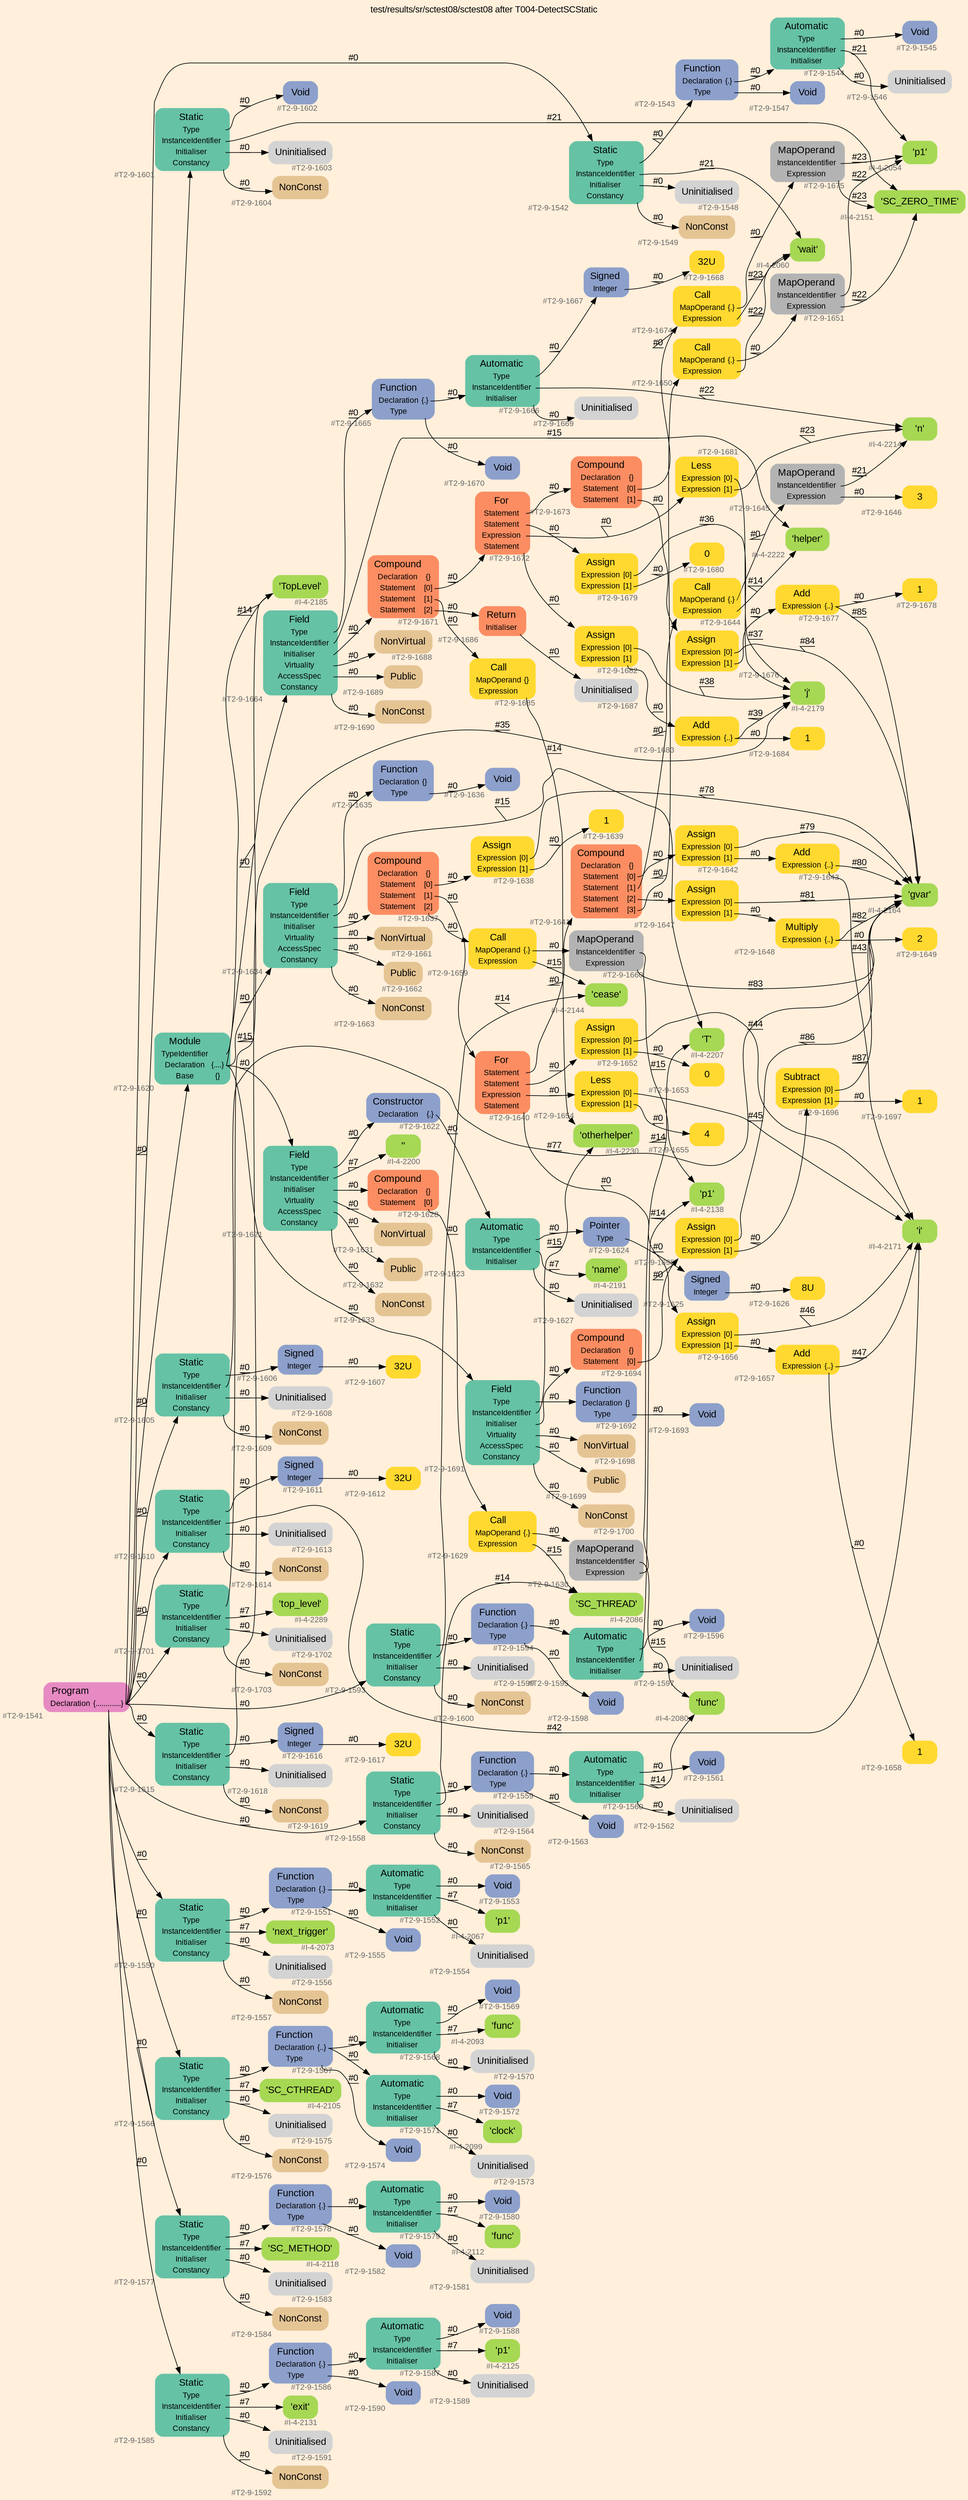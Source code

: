 digraph "test/results/sr/sctest08/sctest08 after T004-DetectSCStatic" {
label = "test/results/sr/sctest08/sctest08 after T004-DetectSCStatic"
labelloc = t
graph [
    rankdir = "LR"
    ranksep = 0.3
    bgcolor = antiquewhite1
    color = black
    fontcolor = black
    fontname = "Arial"
];
node [
    fontname = "Arial"
];
edge [
    fontname = "Arial"
];

// -------------------- node figure --------------------
// -------- block #T2-9-1541 ----------
"#T2-9-1541" [
    fillcolor = "/set28/4"
    xlabel = "#T2-9-1541"
    fontsize = "12"
    fontcolor = grey40
    shape = "plaintext"
    label = <<TABLE BORDER="0" CELLBORDER="0" CELLSPACING="0">
     <TR><TD><FONT COLOR="black" POINT-SIZE="15">Program</FONT></TD></TR>
     <TR><TD><FONT COLOR="black" POINT-SIZE="12">Declaration</FONT></TD><TD PORT="port0"><FONT COLOR="black" POINT-SIZE="12">{.............}</FONT></TD></TR>
    </TABLE>>
    style = "rounded,filled"
];

// -------- block #T2-9-1542 ----------
"#T2-9-1542" [
    fillcolor = "/set28/1"
    xlabel = "#T2-9-1542"
    fontsize = "12"
    fontcolor = grey40
    shape = "plaintext"
    label = <<TABLE BORDER="0" CELLBORDER="0" CELLSPACING="0">
     <TR><TD><FONT COLOR="black" POINT-SIZE="15">Static</FONT></TD></TR>
     <TR><TD><FONT COLOR="black" POINT-SIZE="12">Type</FONT></TD><TD PORT="port0"></TD></TR>
     <TR><TD><FONT COLOR="black" POINT-SIZE="12">InstanceIdentifier</FONT></TD><TD PORT="port1"></TD></TR>
     <TR><TD><FONT COLOR="black" POINT-SIZE="12">Initialiser</FONT></TD><TD PORT="port2"></TD></TR>
     <TR><TD><FONT COLOR="black" POINT-SIZE="12">Constancy</FONT></TD><TD PORT="port3"></TD></TR>
    </TABLE>>
    style = "rounded,filled"
];

// -------- block #T2-9-1543 ----------
"#T2-9-1543" [
    fillcolor = "/set28/3"
    xlabel = "#T2-9-1543"
    fontsize = "12"
    fontcolor = grey40
    shape = "plaintext"
    label = <<TABLE BORDER="0" CELLBORDER="0" CELLSPACING="0">
     <TR><TD><FONT COLOR="black" POINT-SIZE="15">Function</FONT></TD></TR>
     <TR><TD><FONT COLOR="black" POINT-SIZE="12">Declaration</FONT></TD><TD PORT="port0"><FONT COLOR="black" POINT-SIZE="12">{.}</FONT></TD></TR>
     <TR><TD><FONT COLOR="black" POINT-SIZE="12">Type</FONT></TD><TD PORT="port1"></TD></TR>
    </TABLE>>
    style = "rounded,filled"
];

// -------- block #T2-9-1544 ----------
"#T2-9-1544" [
    fillcolor = "/set28/1"
    xlabel = "#T2-9-1544"
    fontsize = "12"
    fontcolor = grey40
    shape = "plaintext"
    label = <<TABLE BORDER="0" CELLBORDER="0" CELLSPACING="0">
     <TR><TD><FONT COLOR="black" POINT-SIZE="15">Automatic</FONT></TD></TR>
     <TR><TD><FONT COLOR="black" POINT-SIZE="12">Type</FONT></TD><TD PORT="port0"></TD></TR>
     <TR><TD><FONT COLOR="black" POINT-SIZE="12">InstanceIdentifier</FONT></TD><TD PORT="port1"></TD></TR>
     <TR><TD><FONT COLOR="black" POINT-SIZE="12">Initialiser</FONT></TD><TD PORT="port2"></TD></TR>
    </TABLE>>
    style = "rounded,filled"
];

// -------- block #T2-9-1545 ----------
"#T2-9-1545" [
    fillcolor = "/set28/3"
    xlabel = "#T2-9-1545"
    fontsize = "12"
    fontcolor = grey40
    shape = "plaintext"
    label = <<TABLE BORDER="0" CELLBORDER="0" CELLSPACING="0">
     <TR><TD><FONT COLOR="black" POINT-SIZE="15">Void</FONT></TD></TR>
    </TABLE>>
    style = "rounded,filled"
];

// -------- block #I-4-2054 ----------
"#I-4-2054" [
    fillcolor = "/set28/5"
    xlabel = "#I-4-2054"
    fontsize = "12"
    fontcolor = grey40
    shape = "plaintext"
    label = <<TABLE BORDER="0" CELLBORDER="0" CELLSPACING="0">
     <TR><TD><FONT COLOR="black" POINT-SIZE="15">'p1'</FONT></TD></TR>
    </TABLE>>
    style = "rounded,filled"
];

// -------- block #T2-9-1546 ----------
"#T2-9-1546" [
    xlabel = "#T2-9-1546"
    fontsize = "12"
    fontcolor = grey40
    shape = "plaintext"
    label = <<TABLE BORDER="0" CELLBORDER="0" CELLSPACING="0">
     <TR><TD><FONT COLOR="black" POINT-SIZE="15">Uninitialised</FONT></TD></TR>
    </TABLE>>
    style = "rounded,filled"
];

// -------- block #T2-9-1547 ----------
"#T2-9-1547" [
    fillcolor = "/set28/3"
    xlabel = "#T2-9-1547"
    fontsize = "12"
    fontcolor = grey40
    shape = "plaintext"
    label = <<TABLE BORDER="0" CELLBORDER="0" CELLSPACING="0">
     <TR><TD><FONT COLOR="black" POINT-SIZE="15">Void</FONT></TD></TR>
    </TABLE>>
    style = "rounded,filled"
];

// -------- block #I-4-2060 ----------
"#I-4-2060" [
    fillcolor = "/set28/5"
    xlabel = "#I-4-2060"
    fontsize = "12"
    fontcolor = grey40
    shape = "plaintext"
    label = <<TABLE BORDER="0" CELLBORDER="0" CELLSPACING="0">
     <TR><TD><FONT COLOR="black" POINT-SIZE="15">'wait'</FONT></TD></TR>
    </TABLE>>
    style = "rounded,filled"
];

// -------- block #T2-9-1548 ----------
"#T2-9-1548" [
    xlabel = "#T2-9-1548"
    fontsize = "12"
    fontcolor = grey40
    shape = "plaintext"
    label = <<TABLE BORDER="0" CELLBORDER="0" CELLSPACING="0">
     <TR><TD><FONT COLOR="black" POINT-SIZE="15">Uninitialised</FONT></TD></TR>
    </TABLE>>
    style = "rounded,filled"
];

// -------- block #T2-9-1549 ----------
"#T2-9-1549" [
    fillcolor = "/set28/7"
    xlabel = "#T2-9-1549"
    fontsize = "12"
    fontcolor = grey40
    shape = "plaintext"
    label = <<TABLE BORDER="0" CELLBORDER="0" CELLSPACING="0">
     <TR><TD><FONT COLOR="black" POINT-SIZE="15">NonConst</FONT></TD></TR>
    </TABLE>>
    style = "rounded,filled"
];

// -------- block #T2-9-1550 ----------
"#T2-9-1550" [
    fillcolor = "/set28/1"
    xlabel = "#T2-9-1550"
    fontsize = "12"
    fontcolor = grey40
    shape = "plaintext"
    label = <<TABLE BORDER="0" CELLBORDER="0" CELLSPACING="0">
     <TR><TD><FONT COLOR="black" POINT-SIZE="15">Static</FONT></TD></TR>
     <TR><TD><FONT COLOR="black" POINT-SIZE="12">Type</FONT></TD><TD PORT="port0"></TD></TR>
     <TR><TD><FONT COLOR="black" POINT-SIZE="12">InstanceIdentifier</FONT></TD><TD PORT="port1"></TD></TR>
     <TR><TD><FONT COLOR="black" POINT-SIZE="12">Initialiser</FONT></TD><TD PORT="port2"></TD></TR>
     <TR><TD><FONT COLOR="black" POINT-SIZE="12">Constancy</FONT></TD><TD PORT="port3"></TD></TR>
    </TABLE>>
    style = "rounded,filled"
];

// -------- block #T2-9-1551 ----------
"#T2-9-1551" [
    fillcolor = "/set28/3"
    xlabel = "#T2-9-1551"
    fontsize = "12"
    fontcolor = grey40
    shape = "plaintext"
    label = <<TABLE BORDER="0" CELLBORDER="0" CELLSPACING="0">
     <TR><TD><FONT COLOR="black" POINT-SIZE="15">Function</FONT></TD></TR>
     <TR><TD><FONT COLOR="black" POINT-SIZE="12">Declaration</FONT></TD><TD PORT="port0"><FONT COLOR="black" POINT-SIZE="12">{.}</FONT></TD></TR>
     <TR><TD><FONT COLOR="black" POINT-SIZE="12">Type</FONT></TD><TD PORT="port1"></TD></TR>
    </TABLE>>
    style = "rounded,filled"
];

// -------- block #T2-9-1552 ----------
"#T2-9-1552" [
    fillcolor = "/set28/1"
    xlabel = "#T2-9-1552"
    fontsize = "12"
    fontcolor = grey40
    shape = "plaintext"
    label = <<TABLE BORDER="0" CELLBORDER="0" CELLSPACING="0">
     <TR><TD><FONT COLOR="black" POINT-SIZE="15">Automatic</FONT></TD></TR>
     <TR><TD><FONT COLOR="black" POINT-SIZE="12">Type</FONT></TD><TD PORT="port0"></TD></TR>
     <TR><TD><FONT COLOR="black" POINT-SIZE="12">InstanceIdentifier</FONT></TD><TD PORT="port1"></TD></TR>
     <TR><TD><FONT COLOR="black" POINT-SIZE="12">Initialiser</FONT></TD><TD PORT="port2"></TD></TR>
    </TABLE>>
    style = "rounded,filled"
];

// -------- block #T2-9-1553 ----------
"#T2-9-1553" [
    fillcolor = "/set28/3"
    xlabel = "#T2-9-1553"
    fontsize = "12"
    fontcolor = grey40
    shape = "plaintext"
    label = <<TABLE BORDER="0" CELLBORDER="0" CELLSPACING="0">
     <TR><TD><FONT COLOR="black" POINT-SIZE="15">Void</FONT></TD></TR>
    </TABLE>>
    style = "rounded,filled"
];

// -------- block #I-4-2067 ----------
"#I-4-2067" [
    fillcolor = "/set28/5"
    xlabel = "#I-4-2067"
    fontsize = "12"
    fontcolor = grey40
    shape = "plaintext"
    label = <<TABLE BORDER="0" CELLBORDER="0" CELLSPACING="0">
     <TR><TD><FONT COLOR="black" POINT-SIZE="15">'p1'</FONT></TD></TR>
    </TABLE>>
    style = "rounded,filled"
];

// -------- block #T2-9-1554 ----------
"#T2-9-1554" [
    xlabel = "#T2-9-1554"
    fontsize = "12"
    fontcolor = grey40
    shape = "plaintext"
    label = <<TABLE BORDER="0" CELLBORDER="0" CELLSPACING="0">
     <TR><TD><FONT COLOR="black" POINT-SIZE="15">Uninitialised</FONT></TD></TR>
    </TABLE>>
    style = "rounded,filled"
];

// -------- block #T2-9-1555 ----------
"#T2-9-1555" [
    fillcolor = "/set28/3"
    xlabel = "#T2-9-1555"
    fontsize = "12"
    fontcolor = grey40
    shape = "plaintext"
    label = <<TABLE BORDER="0" CELLBORDER="0" CELLSPACING="0">
     <TR><TD><FONT COLOR="black" POINT-SIZE="15">Void</FONT></TD></TR>
    </TABLE>>
    style = "rounded,filled"
];

// -------- block #I-4-2073 ----------
"#I-4-2073" [
    fillcolor = "/set28/5"
    xlabel = "#I-4-2073"
    fontsize = "12"
    fontcolor = grey40
    shape = "plaintext"
    label = <<TABLE BORDER="0" CELLBORDER="0" CELLSPACING="0">
     <TR><TD><FONT COLOR="black" POINT-SIZE="15">'next_trigger'</FONT></TD></TR>
    </TABLE>>
    style = "rounded,filled"
];

// -------- block #T2-9-1556 ----------
"#T2-9-1556" [
    xlabel = "#T2-9-1556"
    fontsize = "12"
    fontcolor = grey40
    shape = "plaintext"
    label = <<TABLE BORDER="0" CELLBORDER="0" CELLSPACING="0">
     <TR><TD><FONT COLOR="black" POINT-SIZE="15">Uninitialised</FONT></TD></TR>
    </TABLE>>
    style = "rounded,filled"
];

// -------- block #T2-9-1557 ----------
"#T2-9-1557" [
    fillcolor = "/set28/7"
    xlabel = "#T2-9-1557"
    fontsize = "12"
    fontcolor = grey40
    shape = "plaintext"
    label = <<TABLE BORDER="0" CELLBORDER="0" CELLSPACING="0">
     <TR><TD><FONT COLOR="black" POINT-SIZE="15">NonConst</FONT></TD></TR>
    </TABLE>>
    style = "rounded,filled"
];

// -------- block #T2-9-1558 ----------
"#T2-9-1558" [
    fillcolor = "/set28/1"
    xlabel = "#T2-9-1558"
    fontsize = "12"
    fontcolor = grey40
    shape = "plaintext"
    label = <<TABLE BORDER="0" CELLBORDER="0" CELLSPACING="0">
     <TR><TD><FONT COLOR="black" POINT-SIZE="15">Static</FONT></TD></TR>
     <TR><TD><FONT COLOR="black" POINT-SIZE="12">Type</FONT></TD><TD PORT="port0"></TD></TR>
     <TR><TD><FONT COLOR="black" POINT-SIZE="12">InstanceIdentifier</FONT></TD><TD PORT="port1"></TD></TR>
     <TR><TD><FONT COLOR="black" POINT-SIZE="12">Initialiser</FONT></TD><TD PORT="port2"></TD></TR>
     <TR><TD><FONT COLOR="black" POINT-SIZE="12">Constancy</FONT></TD><TD PORT="port3"></TD></TR>
    </TABLE>>
    style = "rounded,filled"
];

// -------- block #T2-9-1559 ----------
"#T2-9-1559" [
    fillcolor = "/set28/3"
    xlabel = "#T2-9-1559"
    fontsize = "12"
    fontcolor = grey40
    shape = "plaintext"
    label = <<TABLE BORDER="0" CELLBORDER="0" CELLSPACING="0">
     <TR><TD><FONT COLOR="black" POINT-SIZE="15">Function</FONT></TD></TR>
     <TR><TD><FONT COLOR="black" POINT-SIZE="12">Declaration</FONT></TD><TD PORT="port0"><FONT COLOR="black" POINT-SIZE="12">{.}</FONT></TD></TR>
     <TR><TD><FONT COLOR="black" POINT-SIZE="12">Type</FONT></TD><TD PORT="port1"></TD></TR>
    </TABLE>>
    style = "rounded,filled"
];

// -------- block #T2-9-1560 ----------
"#T2-9-1560" [
    fillcolor = "/set28/1"
    xlabel = "#T2-9-1560"
    fontsize = "12"
    fontcolor = grey40
    shape = "plaintext"
    label = <<TABLE BORDER="0" CELLBORDER="0" CELLSPACING="0">
     <TR><TD><FONT COLOR="black" POINT-SIZE="15">Automatic</FONT></TD></TR>
     <TR><TD><FONT COLOR="black" POINT-SIZE="12">Type</FONT></TD><TD PORT="port0"></TD></TR>
     <TR><TD><FONT COLOR="black" POINT-SIZE="12">InstanceIdentifier</FONT></TD><TD PORT="port1"></TD></TR>
     <TR><TD><FONT COLOR="black" POINT-SIZE="12">Initialiser</FONT></TD><TD PORT="port2"></TD></TR>
    </TABLE>>
    style = "rounded,filled"
];

// -------- block #T2-9-1561 ----------
"#T2-9-1561" [
    fillcolor = "/set28/3"
    xlabel = "#T2-9-1561"
    fontsize = "12"
    fontcolor = grey40
    shape = "plaintext"
    label = <<TABLE BORDER="0" CELLBORDER="0" CELLSPACING="0">
     <TR><TD><FONT COLOR="black" POINT-SIZE="15">Void</FONT></TD></TR>
    </TABLE>>
    style = "rounded,filled"
];

// -------- block #I-4-2080 ----------
"#I-4-2080" [
    fillcolor = "/set28/5"
    xlabel = "#I-4-2080"
    fontsize = "12"
    fontcolor = grey40
    shape = "plaintext"
    label = <<TABLE BORDER="0" CELLBORDER="0" CELLSPACING="0">
     <TR><TD><FONT COLOR="black" POINT-SIZE="15">'func'</FONT></TD></TR>
    </TABLE>>
    style = "rounded,filled"
];

// -------- block #T2-9-1562 ----------
"#T2-9-1562" [
    xlabel = "#T2-9-1562"
    fontsize = "12"
    fontcolor = grey40
    shape = "plaintext"
    label = <<TABLE BORDER="0" CELLBORDER="0" CELLSPACING="0">
     <TR><TD><FONT COLOR="black" POINT-SIZE="15">Uninitialised</FONT></TD></TR>
    </TABLE>>
    style = "rounded,filled"
];

// -------- block #T2-9-1563 ----------
"#T2-9-1563" [
    fillcolor = "/set28/3"
    xlabel = "#T2-9-1563"
    fontsize = "12"
    fontcolor = grey40
    shape = "plaintext"
    label = <<TABLE BORDER="0" CELLBORDER="0" CELLSPACING="0">
     <TR><TD><FONT COLOR="black" POINT-SIZE="15">Void</FONT></TD></TR>
    </TABLE>>
    style = "rounded,filled"
];

// -------- block #I-4-2086 ----------
"#I-4-2086" [
    fillcolor = "/set28/5"
    xlabel = "#I-4-2086"
    fontsize = "12"
    fontcolor = grey40
    shape = "plaintext"
    label = <<TABLE BORDER="0" CELLBORDER="0" CELLSPACING="0">
     <TR><TD><FONT COLOR="black" POINT-SIZE="15">'SC_THREAD'</FONT></TD></TR>
    </TABLE>>
    style = "rounded,filled"
];

// -------- block #T2-9-1564 ----------
"#T2-9-1564" [
    xlabel = "#T2-9-1564"
    fontsize = "12"
    fontcolor = grey40
    shape = "plaintext"
    label = <<TABLE BORDER="0" CELLBORDER="0" CELLSPACING="0">
     <TR><TD><FONT COLOR="black" POINT-SIZE="15">Uninitialised</FONT></TD></TR>
    </TABLE>>
    style = "rounded,filled"
];

// -------- block #T2-9-1565 ----------
"#T2-9-1565" [
    fillcolor = "/set28/7"
    xlabel = "#T2-9-1565"
    fontsize = "12"
    fontcolor = grey40
    shape = "plaintext"
    label = <<TABLE BORDER="0" CELLBORDER="0" CELLSPACING="0">
     <TR><TD><FONT COLOR="black" POINT-SIZE="15">NonConst</FONT></TD></TR>
    </TABLE>>
    style = "rounded,filled"
];

// -------- block #T2-9-1566 ----------
"#T2-9-1566" [
    fillcolor = "/set28/1"
    xlabel = "#T2-9-1566"
    fontsize = "12"
    fontcolor = grey40
    shape = "plaintext"
    label = <<TABLE BORDER="0" CELLBORDER="0" CELLSPACING="0">
     <TR><TD><FONT COLOR="black" POINT-SIZE="15">Static</FONT></TD></TR>
     <TR><TD><FONT COLOR="black" POINT-SIZE="12">Type</FONT></TD><TD PORT="port0"></TD></TR>
     <TR><TD><FONT COLOR="black" POINT-SIZE="12">InstanceIdentifier</FONT></TD><TD PORT="port1"></TD></TR>
     <TR><TD><FONT COLOR="black" POINT-SIZE="12">Initialiser</FONT></TD><TD PORT="port2"></TD></TR>
     <TR><TD><FONT COLOR="black" POINT-SIZE="12">Constancy</FONT></TD><TD PORT="port3"></TD></TR>
    </TABLE>>
    style = "rounded,filled"
];

// -------- block #T2-9-1567 ----------
"#T2-9-1567" [
    fillcolor = "/set28/3"
    xlabel = "#T2-9-1567"
    fontsize = "12"
    fontcolor = grey40
    shape = "plaintext"
    label = <<TABLE BORDER="0" CELLBORDER="0" CELLSPACING="0">
     <TR><TD><FONT COLOR="black" POINT-SIZE="15">Function</FONT></TD></TR>
     <TR><TD><FONT COLOR="black" POINT-SIZE="12">Declaration</FONT></TD><TD PORT="port0"><FONT COLOR="black" POINT-SIZE="12">{..}</FONT></TD></TR>
     <TR><TD><FONT COLOR="black" POINT-SIZE="12">Type</FONT></TD><TD PORT="port1"></TD></TR>
    </TABLE>>
    style = "rounded,filled"
];

// -------- block #T2-9-1568 ----------
"#T2-9-1568" [
    fillcolor = "/set28/1"
    xlabel = "#T2-9-1568"
    fontsize = "12"
    fontcolor = grey40
    shape = "plaintext"
    label = <<TABLE BORDER="0" CELLBORDER="0" CELLSPACING="0">
     <TR><TD><FONT COLOR="black" POINT-SIZE="15">Automatic</FONT></TD></TR>
     <TR><TD><FONT COLOR="black" POINT-SIZE="12">Type</FONT></TD><TD PORT="port0"></TD></TR>
     <TR><TD><FONT COLOR="black" POINT-SIZE="12">InstanceIdentifier</FONT></TD><TD PORT="port1"></TD></TR>
     <TR><TD><FONT COLOR="black" POINT-SIZE="12">Initialiser</FONT></TD><TD PORT="port2"></TD></TR>
    </TABLE>>
    style = "rounded,filled"
];

// -------- block #T2-9-1569 ----------
"#T2-9-1569" [
    fillcolor = "/set28/3"
    xlabel = "#T2-9-1569"
    fontsize = "12"
    fontcolor = grey40
    shape = "plaintext"
    label = <<TABLE BORDER="0" CELLBORDER="0" CELLSPACING="0">
     <TR><TD><FONT COLOR="black" POINT-SIZE="15">Void</FONT></TD></TR>
    </TABLE>>
    style = "rounded,filled"
];

// -------- block #I-4-2093 ----------
"#I-4-2093" [
    fillcolor = "/set28/5"
    xlabel = "#I-4-2093"
    fontsize = "12"
    fontcolor = grey40
    shape = "plaintext"
    label = <<TABLE BORDER="0" CELLBORDER="0" CELLSPACING="0">
     <TR><TD><FONT COLOR="black" POINT-SIZE="15">'func'</FONT></TD></TR>
    </TABLE>>
    style = "rounded,filled"
];

// -------- block #T2-9-1570 ----------
"#T2-9-1570" [
    xlabel = "#T2-9-1570"
    fontsize = "12"
    fontcolor = grey40
    shape = "plaintext"
    label = <<TABLE BORDER="0" CELLBORDER="0" CELLSPACING="0">
     <TR><TD><FONT COLOR="black" POINT-SIZE="15">Uninitialised</FONT></TD></TR>
    </TABLE>>
    style = "rounded,filled"
];

// -------- block #T2-9-1571 ----------
"#T2-9-1571" [
    fillcolor = "/set28/1"
    xlabel = "#T2-9-1571"
    fontsize = "12"
    fontcolor = grey40
    shape = "plaintext"
    label = <<TABLE BORDER="0" CELLBORDER="0" CELLSPACING="0">
     <TR><TD><FONT COLOR="black" POINT-SIZE="15">Automatic</FONT></TD></TR>
     <TR><TD><FONT COLOR="black" POINT-SIZE="12">Type</FONT></TD><TD PORT="port0"></TD></TR>
     <TR><TD><FONT COLOR="black" POINT-SIZE="12">InstanceIdentifier</FONT></TD><TD PORT="port1"></TD></TR>
     <TR><TD><FONT COLOR="black" POINT-SIZE="12">Initialiser</FONT></TD><TD PORT="port2"></TD></TR>
    </TABLE>>
    style = "rounded,filled"
];

// -------- block #T2-9-1572 ----------
"#T2-9-1572" [
    fillcolor = "/set28/3"
    xlabel = "#T2-9-1572"
    fontsize = "12"
    fontcolor = grey40
    shape = "plaintext"
    label = <<TABLE BORDER="0" CELLBORDER="0" CELLSPACING="0">
     <TR><TD><FONT COLOR="black" POINT-SIZE="15">Void</FONT></TD></TR>
    </TABLE>>
    style = "rounded,filled"
];

// -------- block #I-4-2099 ----------
"#I-4-2099" [
    fillcolor = "/set28/5"
    xlabel = "#I-4-2099"
    fontsize = "12"
    fontcolor = grey40
    shape = "plaintext"
    label = <<TABLE BORDER="0" CELLBORDER="0" CELLSPACING="0">
     <TR><TD><FONT COLOR="black" POINT-SIZE="15">'clock'</FONT></TD></TR>
    </TABLE>>
    style = "rounded,filled"
];

// -------- block #T2-9-1573 ----------
"#T2-9-1573" [
    xlabel = "#T2-9-1573"
    fontsize = "12"
    fontcolor = grey40
    shape = "plaintext"
    label = <<TABLE BORDER="0" CELLBORDER="0" CELLSPACING="0">
     <TR><TD><FONT COLOR="black" POINT-SIZE="15">Uninitialised</FONT></TD></TR>
    </TABLE>>
    style = "rounded,filled"
];

// -------- block #T2-9-1574 ----------
"#T2-9-1574" [
    fillcolor = "/set28/3"
    xlabel = "#T2-9-1574"
    fontsize = "12"
    fontcolor = grey40
    shape = "plaintext"
    label = <<TABLE BORDER="0" CELLBORDER="0" CELLSPACING="0">
     <TR><TD><FONT COLOR="black" POINT-SIZE="15">Void</FONT></TD></TR>
    </TABLE>>
    style = "rounded,filled"
];

// -------- block #I-4-2105 ----------
"#I-4-2105" [
    fillcolor = "/set28/5"
    xlabel = "#I-4-2105"
    fontsize = "12"
    fontcolor = grey40
    shape = "plaintext"
    label = <<TABLE BORDER="0" CELLBORDER="0" CELLSPACING="0">
     <TR><TD><FONT COLOR="black" POINT-SIZE="15">'SC_CTHREAD'</FONT></TD></TR>
    </TABLE>>
    style = "rounded,filled"
];

// -------- block #T2-9-1575 ----------
"#T2-9-1575" [
    xlabel = "#T2-9-1575"
    fontsize = "12"
    fontcolor = grey40
    shape = "plaintext"
    label = <<TABLE BORDER="0" CELLBORDER="0" CELLSPACING="0">
     <TR><TD><FONT COLOR="black" POINT-SIZE="15">Uninitialised</FONT></TD></TR>
    </TABLE>>
    style = "rounded,filled"
];

// -------- block #T2-9-1576 ----------
"#T2-9-1576" [
    fillcolor = "/set28/7"
    xlabel = "#T2-9-1576"
    fontsize = "12"
    fontcolor = grey40
    shape = "plaintext"
    label = <<TABLE BORDER="0" CELLBORDER="0" CELLSPACING="0">
     <TR><TD><FONT COLOR="black" POINT-SIZE="15">NonConst</FONT></TD></TR>
    </TABLE>>
    style = "rounded,filled"
];

// -------- block #T2-9-1577 ----------
"#T2-9-1577" [
    fillcolor = "/set28/1"
    xlabel = "#T2-9-1577"
    fontsize = "12"
    fontcolor = grey40
    shape = "plaintext"
    label = <<TABLE BORDER="0" CELLBORDER="0" CELLSPACING="0">
     <TR><TD><FONT COLOR="black" POINT-SIZE="15">Static</FONT></TD></TR>
     <TR><TD><FONT COLOR="black" POINT-SIZE="12">Type</FONT></TD><TD PORT="port0"></TD></TR>
     <TR><TD><FONT COLOR="black" POINT-SIZE="12">InstanceIdentifier</FONT></TD><TD PORT="port1"></TD></TR>
     <TR><TD><FONT COLOR="black" POINT-SIZE="12">Initialiser</FONT></TD><TD PORT="port2"></TD></TR>
     <TR><TD><FONT COLOR="black" POINT-SIZE="12">Constancy</FONT></TD><TD PORT="port3"></TD></TR>
    </TABLE>>
    style = "rounded,filled"
];

// -------- block #T2-9-1578 ----------
"#T2-9-1578" [
    fillcolor = "/set28/3"
    xlabel = "#T2-9-1578"
    fontsize = "12"
    fontcolor = grey40
    shape = "plaintext"
    label = <<TABLE BORDER="0" CELLBORDER="0" CELLSPACING="0">
     <TR><TD><FONT COLOR="black" POINT-SIZE="15">Function</FONT></TD></TR>
     <TR><TD><FONT COLOR="black" POINT-SIZE="12">Declaration</FONT></TD><TD PORT="port0"><FONT COLOR="black" POINT-SIZE="12">{.}</FONT></TD></TR>
     <TR><TD><FONT COLOR="black" POINT-SIZE="12">Type</FONT></TD><TD PORT="port1"></TD></TR>
    </TABLE>>
    style = "rounded,filled"
];

// -------- block #T2-9-1579 ----------
"#T2-9-1579" [
    fillcolor = "/set28/1"
    xlabel = "#T2-9-1579"
    fontsize = "12"
    fontcolor = grey40
    shape = "plaintext"
    label = <<TABLE BORDER="0" CELLBORDER="0" CELLSPACING="0">
     <TR><TD><FONT COLOR="black" POINT-SIZE="15">Automatic</FONT></TD></TR>
     <TR><TD><FONT COLOR="black" POINT-SIZE="12">Type</FONT></TD><TD PORT="port0"></TD></TR>
     <TR><TD><FONT COLOR="black" POINT-SIZE="12">InstanceIdentifier</FONT></TD><TD PORT="port1"></TD></TR>
     <TR><TD><FONT COLOR="black" POINT-SIZE="12">Initialiser</FONT></TD><TD PORT="port2"></TD></TR>
    </TABLE>>
    style = "rounded,filled"
];

// -------- block #T2-9-1580 ----------
"#T2-9-1580" [
    fillcolor = "/set28/3"
    xlabel = "#T2-9-1580"
    fontsize = "12"
    fontcolor = grey40
    shape = "plaintext"
    label = <<TABLE BORDER="0" CELLBORDER="0" CELLSPACING="0">
     <TR><TD><FONT COLOR="black" POINT-SIZE="15">Void</FONT></TD></TR>
    </TABLE>>
    style = "rounded,filled"
];

// -------- block #I-4-2112 ----------
"#I-4-2112" [
    fillcolor = "/set28/5"
    xlabel = "#I-4-2112"
    fontsize = "12"
    fontcolor = grey40
    shape = "plaintext"
    label = <<TABLE BORDER="0" CELLBORDER="0" CELLSPACING="0">
     <TR><TD><FONT COLOR="black" POINT-SIZE="15">'func'</FONT></TD></TR>
    </TABLE>>
    style = "rounded,filled"
];

// -------- block #T2-9-1581 ----------
"#T2-9-1581" [
    xlabel = "#T2-9-1581"
    fontsize = "12"
    fontcolor = grey40
    shape = "plaintext"
    label = <<TABLE BORDER="0" CELLBORDER="0" CELLSPACING="0">
     <TR><TD><FONT COLOR="black" POINT-SIZE="15">Uninitialised</FONT></TD></TR>
    </TABLE>>
    style = "rounded,filled"
];

// -------- block #T2-9-1582 ----------
"#T2-9-1582" [
    fillcolor = "/set28/3"
    xlabel = "#T2-9-1582"
    fontsize = "12"
    fontcolor = grey40
    shape = "plaintext"
    label = <<TABLE BORDER="0" CELLBORDER="0" CELLSPACING="0">
     <TR><TD><FONT COLOR="black" POINT-SIZE="15">Void</FONT></TD></TR>
    </TABLE>>
    style = "rounded,filled"
];

// -------- block #I-4-2118 ----------
"#I-4-2118" [
    fillcolor = "/set28/5"
    xlabel = "#I-4-2118"
    fontsize = "12"
    fontcolor = grey40
    shape = "plaintext"
    label = <<TABLE BORDER="0" CELLBORDER="0" CELLSPACING="0">
     <TR><TD><FONT COLOR="black" POINT-SIZE="15">'SC_METHOD'</FONT></TD></TR>
    </TABLE>>
    style = "rounded,filled"
];

// -------- block #T2-9-1583 ----------
"#T2-9-1583" [
    xlabel = "#T2-9-1583"
    fontsize = "12"
    fontcolor = grey40
    shape = "plaintext"
    label = <<TABLE BORDER="0" CELLBORDER="0" CELLSPACING="0">
     <TR><TD><FONT COLOR="black" POINT-SIZE="15">Uninitialised</FONT></TD></TR>
    </TABLE>>
    style = "rounded,filled"
];

// -------- block #T2-9-1584 ----------
"#T2-9-1584" [
    fillcolor = "/set28/7"
    xlabel = "#T2-9-1584"
    fontsize = "12"
    fontcolor = grey40
    shape = "plaintext"
    label = <<TABLE BORDER="0" CELLBORDER="0" CELLSPACING="0">
     <TR><TD><FONT COLOR="black" POINT-SIZE="15">NonConst</FONT></TD></TR>
    </TABLE>>
    style = "rounded,filled"
];

// -------- block #T2-9-1585 ----------
"#T2-9-1585" [
    fillcolor = "/set28/1"
    xlabel = "#T2-9-1585"
    fontsize = "12"
    fontcolor = grey40
    shape = "plaintext"
    label = <<TABLE BORDER="0" CELLBORDER="0" CELLSPACING="0">
     <TR><TD><FONT COLOR="black" POINT-SIZE="15">Static</FONT></TD></TR>
     <TR><TD><FONT COLOR="black" POINT-SIZE="12">Type</FONT></TD><TD PORT="port0"></TD></TR>
     <TR><TD><FONT COLOR="black" POINT-SIZE="12">InstanceIdentifier</FONT></TD><TD PORT="port1"></TD></TR>
     <TR><TD><FONT COLOR="black" POINT-SIZE="12">Initialiser</FONT></TD><TD PORT="port2"></TD></TR>
     <TR><TD><FONT COLOR="black" POINT-SIZE="12">Constancy</FONT></TD><TD PORT="port3"></TD></TR>
    </TABLE>>
    style = "rounded,filled"
];

// -------- block #T2-9-1586 ----------
"#T2-9-1586" [
    fillcolor = "/set28/3"
    xlabel = "#T2-9-1586"
    fontsize = "12"
    fontcolor = grey40
    shape = "plaintext"
    label = <<TABLE BORDER="0" CELLBORDER="0" CELLSPACING="0">
     <TR><TD><FONT COLOR="black" POINT-SIZE="15">Function</FONT></TD></TR>
     <TR><TD><FONT COLOR="black" POINT-SIZE="12">Declaration</FONT></TD><TD PORT="port0"><FONT COLOR="black" POINT-SIZE="12">{.}</FONT></TD></TR>
     <TR><TD><FONT COLOR="black" POINT-SIZE="12">Type</FONT></TD><TD PORT="port1"></TD></TR>
    </TABLE>>
    style = "rounded,filled"
];

// -------- block #T2-9-1587 ----------
"#T2-9-1587" [
    fillcolor = "/set28/1"
    xlabel = "#T2-9-1587"
    fontsize = "12"
    fontcolor = grey40
    shape = "plaintext"
    label = <<TABLE BORDER="0" CELLBORDER="0" CELLSPACING="0">
     <TR><TD><FONT COLOR="black" POINT-SIZE="15">Automatic</FONT></TD></TR>
     <TR><TD><FONT COLOR="black" POINT-SIZE="12">Type</FONT></TD><TD PORT="port0"></TD></TR>
     <TR><TD><FONT COLOR="black" POINT-SIZE="12">InstanceIdentifier</FONT></TD><TD PORT="port1"></TD></TR>
     <TR><TD><FONT COLOR="black" POINT-SIZE="12">Initialiser</FONT></TD><TD PORT="port2"></TD></TR>
    </TABLE>>
    style = "rounded,filled"
];

// -------- block #T2-9-1588 ----------
"#T2-9-1588" [
    fillcolor = "/set28/3"
    xlabel = "#T2-9-1588"
    fontsize = "12"
    fontcolor = grey40
    shape = "plaintext"
    label = <<TABLE BORDER="0" CELLBORDER="0" CELLSPACING="0">
     <TR><TD><FONT COLOR="black" POINT-SIZE="15">Void</FONT></TD></TR>
    </TABLE>>
    style = "rounded,filled"
];

// -------- block #I-4-2125 ----------
"#I-4-2125" [
    fillcolor = "/set28/5"
    xlabel = "#I-4-2125"
    fontsize = "12"
    fontcolor = grey40
    shape = "plaintext"
    label = <<TABLE BORDER="0" CELLBORDER="0" CELLSPACING="0">
     <TR><TD><FONT COLOR="black" POINT-SIZE="15">'p1'</FONT></TD></TR>
    </TABLE>>
    style = "rounded,filled"
];

// -------- block #T2-9-1589 ----------
"#T2-9-1589" [
    xlabel = "#T2-9-1589"
    fontsize = "12"
    fontcolor = grey40
    shape = "plaintext"
    label = <<TABLE BORDER="0" CELLBORDER="0" CELLSPACING="0">
     <TR><TD><FONT COLOR="black" POINT-SIZE="15">Uninitialised</FONT></TD></TR>
    </TABLE>>
    style = "rounded,filled"
];

// -------- block #T2-9-1590 ----------
"#T2-9-1590" [
    fillcolor = "/set28/3"
    xlabel = "#T2-9-1590"
    fontsize = "12"
    fontcolor = grey40
    shape = "plaintext"
    label = <<TABLE BORDER="0" CELLBORDER="0" CELLSPACING="0">
     <TR><TD><FONT COLOR="black" POINT-SIZE="15">Void</FONT></TD></TR>
    </TABLE>>
    style = "rounded,filled"
];

// -------- block #I-4-2131 ----------
"#I-4-2131" [
    fillcolor = "/set28/5"
    xlabel = "#I-4-2131"
    fontsize = "12"
    fontcolor = grey40
    shape = "plaintext"
    label = <<TABLE BORDER="0" CELLBORDER="0" CELLSPACING="0">
     <TR><TD><FONT COLOR="black" POINT-SIZE="15">'exit'</FONT></TD></TR>
    </TABLE>>
    style = "rounded,filled"
];

// -------- block #T2-9-1591 ----------
"#T2-9-1591" [
    xlabel = "#T2-9-1591"
    fontsize = "12"
    fontcolor = grey40
    shape = "plaintext"
    label = <<TABLE BORDER="0" CELLBORDER="0" CELLSPACING="0">
     <TR><TD><FONT COLOR="black" POINT-SIZE="15">Uninitialised</FONT></TD></TR>
    </TABLE>>
    style = "rounded,filled"
];

// -------- block #T2-9-1592 ----------
"#T2-9-1592" [
    fillcolor = "/set28/7"
    xlabel = "#T2-9-1592"
    fontsize = "12"
    fontcolor = grey40
    shape = "plaintext"
    label = <<TABLE BORDER="0" CELLBORDER="0" CELLSPACING="0">
     <TR><TD><FONT COLOR="black" POINT-SIZE="15">NonConst</FONT></TD></TR>
    </TABLE>>
    style = "rounded,filled"
];

// -------- block #T2-9-1593 ----------
"#T2-9-1593" [
    fillcolor = "/set28/1"
    xlabel = "#T2-9-1593"
    fontsize = "12"
    fontcolor = grey40
    shape = "plaintext"
    label = <<TABLE BORDER="0" CELLBORDER="0" CELLSPACING="0">
     <TR><TD><FONT COLOR="black" POINT-SIZE="15">Static</FONT></TD></TR>
     <TR><TD><FONT COLOR="black" POINT-SIZE="12">Type</FONT></TD><TD PORT="port0"></TD></TR>
     <TR><TD><FONT COLOR="black" POINT-SIZE="12">InstanceIdentifier</FONT></TD><TD PORT="port1"></TD></TR>
     <TR><TD><FONT COLOR="black" POINT-SIZE="12">Initialiser</FONT></TD><TD PORT="port2"></TD></TR>
     <TR><TD><FONT COLOR="black" POINT-SIZE="12">Constancy</FONT></TD><TD PORT="port3"></TD></TR>
    </TABLE>>
    style = "rounded,filled"
];

// -------- block #T2-9-1594 ----------
"#T2-9-1594" [
    fillcolor = "/set28/3"
    xlabel = "#T2-9-1594"
    fontsize = "12"
    fontcolor = grey40
    shape = "plaintext"
    label = <<TABLE BORDER="0" CELLBORDER="0" CELLSPACING="0">
     <TR><TD><FONT COLOR="black" POINT-SIZE="15">Function</FONT></TD></TR>
     <TR><TD><FONT COLOR="black" POINT-SIZE="12">Declaration</FONT></TD><TD PORT="port0"><FONT COLOR="black" POINT-SIZE="12">{.}</FONT></TD></TR>
     <TR><TD><FONT COLOR="black" POINT-SIZE="12">Type</FONT></TD><TD PORT="port1"></TD></TR>
    </TABLE>>
    style = "rounded,filled"
];

// -------- block #T2-9-1595 ----------
"#T2-9-1595" [
    fillcolor = "/set28/1"
    xlabel = "#T2-9-1595"
    fontsize = "12"
    fontcolor = grey40
    shape = "plaintext"
    label = <<TABLE BORDER="0" CELLBORDER="0" CELLSPACING="0">
     <TR><TD><FONT COLOR="black" POINT-SIZE="15">Automatic</FONT></TD></TR>
     <TR><TD><FONT COLOR="black" POINT-SIZE="12">Type</FONT></TD><TD PORT="port0"></TD></TR>
     <TR><TD><FONT COLOR="black" POINT-SIZE="12">InstanceIdentifier</FONT></TD><TD PORT="port1"></TD></TR>
     <TR><TD><FONT COLOR="black" POINT-SIZE="12">Initialiser</FONT></TD><TD PORT="port2"></TD></TR>
    </TABLE>>
    style = "rounded,filled"
];

// -------- block #T2-9-1596 ----------
"#T2-9-1596" [
    fillcolor = "/set28/3"
    xlabel = "#T2-9-1596"
    fontsize = "12"
    fontcolor = grey40
    shape = "plaintext"
    label = <<TABLE BORDER="0" CELLBORDER="0" CELLSPACING="0">
     <TR><TD><FONT COLOR="black" POINT-SIZE="15">Void</FONT></TD></TR>
    </TABLE>>
    style = "rounded,filled"
];

// -------- block #I-4-2138 ----------
"#I-4-2138" [
    fillcolor = "/set28/5"
    xlabel = "#I-4-2138"
    fontsize = "12"
    fontcolor = grey40
    shape = "plaintext"
    label = <<TABLE BORDER="0" CELLBORDER="0" CELLSPACING="0">
     <TR><TD><FONT COLOR="black" POINT-SIZE="15">'p1'</FONT></TD></TR>
    </TABLE>>
    style = "rounded,filled"
];

// -------- block #T2-9-1597 ----------
"#T2-9-1597" [
    xlabel = "#T2-9-1597"
    fontsize = "12"
    fontcolor = grey40
    shape = "plaintext"
    label = <<TABLE BORDER="0" CELLBORDER="0" CELLSPACING="0">
     <TR><TD><FONT COLOR="black" POINT-SIZE="15">Uninitialised</FONT></TD></TR>
    </TABLE>>
    style = "rounded,filled"
];

// -------- block #T2-9-1598 ----------
"#T2-9-1598" [
    fillcolor = "/set28/3"
    xlabel = "#T2-9-1598"
    fontsize = "12"
    fontcolor = grey40
    shape = "plaintext"
    label = <<TABLE BORDER="0" CELLBORDER="0" CELLSPACING="0">
     <TR><TD><FONT COLOR="black" POINT-SIZE="15">Void</FONT></TD></TR>
    </TABLE>>
    style = "rounded,filled"
];

// -------- block #I-4-2144 ----------
"#I-4-2144" [
    fillcolor = "/set28/5"
    xlabel = "#I-4-2144"
    fontsize = "12"
    fontcolor = grey40
    shape = "plaintext"
    label = <<TABLE BORDER="0" CELLBORDER="0" CELLSPACING="0">
     <TR><TD><FONT COLOR="black" POINT-SIZE="15">'cease'</FONT></TD></TR>
    </TABLE>>
    style = "rounded,filled"
];

// -------- block #T2-9-1599 ----------
"#T2-9-1599" [
    xlabel = "#T2-9-1599"
    fontsize = "12"
    fontcolor = grey40
    shape = "plaintext"
    label = <<TABLE BORDER="0" CELLBORDER="0" CELLSPACING="0">
     <TR><TD><FONT COLOR="black" POINT-SIZE="15">Uninitialised</FONT></TD></TR>
    </TABLE>>
    style = "rounded,filled"
];

// -------- block #T2-9-1600 ----------
"#T2-9-1600" [
    fillcolor = "/set28/7"
    xlabel = "#T2-9-1600"
    fontsize = "12"
    fontcolor = grey40
    shape = "plaintext"
    label = <<TABLE BORDER="0" CELLBORDER="0" CELLSPACING="0">
     <TR><TD><FONT COLOR="black" POINT-SIZE="15">NonConst</FONT></TD></TR>
    </TABLE>>
    style = "rounded,filled"
];

// -------- block #T2-9-1601 ----------
"#T2-9-1601" [
    fillcolor = "/set28/1"
    xlabel = "#T2-9-1601"
    fontsize = "12"
    fontcolor = grey40
    shape = "plaintext"
    label = <<TABLE BORDER="0" CELLBORDER="0" CELLSPACING="0">
     <TR><TD><FONT COLOR="black" POINT-SIZE="15">Static</FONT></TD></TR>
     <TR><TD><FONT COLOR="black" POINT-SIZE="12">Type</FONT></TD><TD PORT="port0"></TD></TR>
     <TR><TD><FONT COLOR="black" POINT-SIZE="12">InstanceIdentifier</FONT></TD><TD PORT="port1"></TD></TR>
     <TR><TD><FONT COLOR="black" POINT-SIZE="12">Initialiser</FONT></TD><TD PORT="port2"></TD></TR>
     <TR><TD><FONT COLOR="black" POINT-SIZE="12">Constancy</FONT></TD><TD PORT="port3"></TD></TR>
    </TABLE>>
    style = "rounded,filled"
];

// -------- block #T2-9-1602 ----------
"#T2-9-1602" [
    fillcolor = "/set28/3"
    xlabel = "#T2-9-1602"
    fontsize = "12"
    fontcolor = grey40
    shape = "plaintext"
    label = <<TABLE BORDER="0" CELLBORDER="0" CELLSPACING="0">
     <TR><TD><FONT COLOR="black" POINT-SIZE="15">Void</FONT></TD></TR>
    </TABLE>>
    style = "rounded,filled"
];

// -------- block #I-4-2151 ----------
"#I-4-2151" [
    fillcolor = "/set28/5"
    xlabel = "#I-4-2151"
    fontsize = "12"
    fontcolor = grey40
    shape = "plaintext"
    label = <<TABLE BORDER="0" CELLBORDER="0" CELLSPACING="0">
     <TR><TD><FONT COLOR="black" POINT-SIZE="15">'SC_ZERO_TIME'</FONT></TD></TR>
    </TABLE>>
    style = "rounded,filled"
];

// -------- block #T2-9-1603 ----------
"#T2-9-1603" [
    xlabel = "#T2-9-1603"
    fontsize = "12"
    fontcolor = grey40
    shape = "plaintext"
    label = <<TABLE BORDER="0" CELLBORDER="0" CELLSPACING="0">
     <TR><TD><FONT COLOR="black" POINT-SIZE="15">Uninitialised</FONT></TD></TR>
    </TABLE>>
    style = "rounded,filled"
];

// -------- block #T2-9-1604 ----------
"#T2-9-1604" [
    fillcolor = "/set28/7"
    xlabel = "#T2-9-1604"
    fontsize = "12"
    fontcolor = grey40
    shape = "plaintext"
    label = <<TABLE BORDER="0" CELLBORDER="0" CELLSPACING="0">
     <TR><TD><FONT COLOR="black" POINT-SIZE="15">NonConst</FONT></TD></TR>
    </TABLE>>
    style = "rounded,filled"
];

// -------- block #T2-9-1605 ----------
"#T2-9-1605" [
    fillcolor = "/set28/1"
    xlabel = "#T2-9-1605"
    fontsize = "12"
    fontcolor = grey40
    shape = "plaintext"
    label = <<TABLE BORDER="0" CELLBORDER="0" CELLSPACING="0">
     <TR><TD><FONT COLOR="black" POINT-SIZE="15">Static</FONT></TD></TR>
     <TR><TD><FONT COLOR="black" POINT-SIZE="12">Type</FONT></TD><TD PORT="port0"></TD></TR>
     <TR><TD><FONT COLOR="black" POINT-SIZE="12">InstanceIdentifier</FONT></TD><TD PORT="port1"></TD></TR>
     <TR><TD><FONT COLOR="black" POINT-SIZE="12">Initialiser</FONT></TD><TD PORT="port2"></TD></TR>
     <TR><TD><FONT COLOR="black" POINT-SIZE="12">Constancy</FONT></TD><TD PORT="port3"></TD></TR>
    </TABLE>>
    style = "rounded,filled"
];

// -------- block #T2-9-1606 ----------
"#T2-9-1606" [
    fillcolor = "/set28/3"
    xlabel = "#T2-9-1606"
    fontsize = "12"
    fontcolor = grey40
    shape = "plaintext"
    label = <<TABLE BORDER="0" CELLBORDER="0" CELLSPACING="0">
     <TR><TD><FONT COLOR="black" POINT-SIZE="15">Signed</FONT></TD></TR>
     <TR><TD><FONT COLOR="black" POINT-SIZE="12">Integer</FONT></TD><TD PORT="port0"></TD></TR>
    </TABLE>>
    style = "rounded,filled"
];

// -------- block #T2-9-1607 ----------
"#T2-9-1607" [
    fillcolor = "/set28/6"
    xlabel = "#T2-9-1607"
    fontsize = "12"
    fontcolor = grey40
    shape = "plaintext"
    label = <<TABLE BORDER="0" CELLBORDER="0" CELLSPACING="0">
     <TR><TD><FONT COLOR="black" POINT-SIZE="15">32U</FONT></TD></TR>
    </TABLE>>
    style = "rounded,filled"
];

// -------- block #I-4-2164 ----------
"#I-4-2164" [
    fillcolor = "/set28/5"
    xlabel = "#I-4-2164"
    fontsize = "12"
    fontcolor = grey40
    shape = "plaintext"
    label = <<TABLE BORDER="0" CELLBORDER="0" CELLSPACING="0">
     <TR><TD><FONT COLOR="black" POINT-SIZE="15">'gvar'</FONT></TD></TR>
    </TABLE>>
    style = "rounded,filled"
];

// -------- block #T2-9-1608 ----------
"#T2-9-1608" [
    xlabel = "#T2-9-1608"
    fontsize = "12"
    fontcolor = grey40
    shape = "plaintext"
    label = <<TABLE BORDER="0" CELLBORDER="0" CELLSPACING="0">
     <TR><TD><FONT COLOR="black" POINT-SIZE="15">Uninitialised</FONT></TD></TR>
    </TABLE>>
    style = "rounded,filled"
];

// -------- block #T2-9-1609 ----------
"#T2-9-1609" [
    fillcolor = "/set28/7"
    xlabel = "#T2-9-1609"
    fontsize = "12"
    fontcolor = grey40
    shape = "plaintext"
    label = <<TABLE BORDER="0" CELLBORDER="0" CELLSPACING="0">
     <TR><TD><FONT COLOR="black" POINT-SIZE="15">NonConst</FONT></TD></TR>
    </TABLE>>
    style = "rounded,filled"
];

// -------- block #T2-9-1610 ----------
"#T2-9-1610" [
    fillcolor = "/set28/1"
    xlabel = "#T2-9-1610"
    fontsize = "12"
    fontcolor = grey40
    shape = "plaintext"
    label = <<TABLE BORDER="0" CELLBORDER="0" CELLSPACING="0">
     <TR><TD><FONT COLOR="black" POINT-SIZE="15">Static</FONT></TD></TR>
     <TR><TD><FONT COLOR="black" POINT-SIZE="12">Type</FONT></TD><TD PORT="port0"></TD></TR>
     <TR><TD><FONT COLOR="black" POINT-SIZE="12">InstanceIdentifier</FONT></TD><TD PORT="port1"></TD></TR>
     <TR><TD><FONT COLOR="black" POINT-SIZE="12">Initialiser</FONT></TD><TD PORT="port2"></TD></TR>
     <TR><TD><FONT COLOR="black" POINT-SIZE="12">Constancy</FONT></TD><TD PORT="port3"></TD></TR>
    </TABLE>>
    style = "rounded,filled"
];

// -------- block #T2-9-1611 ----------
"#T2-9-1611" [
    fillcolor = "/set28/3"
    xlabel = "#T2-9-1611"
    fontsize = "12"
    fontcolor = grey40
    shape = "plaintext"
    label = <<TABLE BORDER="0" CELLBORDER="0" CELLSPACING="0">
     <TR><TD><FONT COLOR="black" POINT-SIZE="15">Signed</FONT></TD></TR>
     <TR><TD><FONT COLOR="black" POINT-SIZE="12">Integer</FONT></TD><TD PORT="port0"></TD></TR>
    </TABLE>>
    style = "rounded,filled"
];

// -------- block #T2-9-1612 ----------
"#T2-9-1612" [
    fillcolor = "/set28/6"
    xlabel = "#T2-9-1612"
    fontsize = "12"
    fontcolor = grey40
    shape = "plaintext"
    label = <<TABLE BORDER="0" CELLBORDER="0" CELLSPACING="0">
     <TR><TD><FONT COLOR="black" POINT-SIZE="15">32U</FONT></TD></TR>
    </TABLE>>
    style = "rounded,filled"
];

// -------- block #I-4-2171 ----------
"#I-4-2171" [
    fillcolor = "/set28/5"
    xlabel = "#I-4-2171"
    fontsize = "12"
    fontcolor = grey40
    shape = "plaintext"
    label = <<TABLE BORDER="0" CELLBORDER="0" CELLSPACING="0">
     <TR><TD><FONT COLOR="black" POINT-SIZE="15">'i'</FONT></TD></TR>
    </TABLE>>
    style = "rounded,filled"
];

// -------- block #T2-9-1613 ----------
"#T2-9-1613" [
    xlabel = "#T2-9-1613"
    fontsize = "12"
    fontcolor = grey40
    shape = "plaintext"
    label = <<TABLE BORDER="0" CELLBORDER="0" CELLSPACING="0">
     <TR><TD><FONT COLOR="black" POINT-SIZE="15">Uninitialised</FONT></TD></TR>
    </TABLE>>
    style = "rounded,filled"
];

// -------- block #T2-9-1614 ----------
"#T2-9-1614" [
    fillcolor = "/set28/7"
    xlabel = "#T2-9-1614"
    fontsize = "12"
    fontcolor = grey40
    shape = "plaintext"
    label = <<TABLE BORDER="0" CELLBORDER="0" CELLSPACING="0">
     <TR><TD><FONT COLOR="black" POINT-SIZE="15">NonConst</FONT></TD></TR>
    </TABLE>>
    style = "rounded,filled"
];

// -------- block #T2-9-1615 ----------
"#T2-9-1615" [
    fillcolor = "/set28/1"
    xlabel = "#T2-9-1615"
    fontsize = "12"
    fontcolor = grey40
    shape = "plaintext"
    label = <<TABLE BORDER="0" CELLBORDER="0" CELLSPACING="0">
     <TR><TD><FONT COLOR="black" POINT-SIZE="15">Static</FONT></TD></TR>
     <TR><TD><FONT COLOR="black" POINT-SIZE="12">Type</FONT></TD><TD PORT="port0"></TD></TR>
     <TR><TD><FONT COLOR="black" POINT-SIZE="12">InstanceIdentifier</FONT></TD><TD PORT="port1"></TD></TR>
     <TR><TD><FONT COLOR="black" POINT-SIZE="12">Initialiser</FONT></TD><TD PORT="port2"></TD></TR>
     <TR><TD><FONT COLOR="black" POINT-SIZE="12">Constancy</FONT></TD><TD PORT="port3"></TD></TR>
    </TABLE>>
    style = "rounded,filled"
];

// -------- block #T2-9-1616 ----------
"#T2-9-1616" [
    fillcolor = "/set28/3"
    xlabel = "#T2-9-1616"
    fontsize = "12"
    fontcolor = grey40
    shape = "plaintext"
    label = <<TABLE BORDER="0" CELLBORDER="0" CELLSPACING="0">
     <TR><TD><FONT COLOR="black" POINT-SIZE="15">Signed</FONT></TD></TR>
     <TR><TD><FONT COLOR="black" POINT-SIZE="12">Integer</FONT></TD><TD PORT="port0"></TD></TR>
    </TABLE>>
    style = "rounded,filled"
];

// -------- block #T2-9-1617 ----------
"#T2-9-1617" [
    fillcolor = "/set28/6"
    xlabel = "#T2-9-1617"
    fontsize = "12"
    fontcolor = grey40
    shape = "plaintext"
    label = <<TABLE BORDER="0" CELLBORDER="0" CELLSPACING="0">
     <TR><TD><FONT COLOR="black" POINT-SIZE="15">32U</FONT></TD></TR>
    </TABLE>>
    style = "rounded,filled"
];

// -------- block #I-4-2179 ----------
"#I-4-2179" [
    fillcolor = "/set28/5"
    xlabel = "#I-4-2179"
    fontsize = "12"
    fontcolor = grey40
    shape = "plaintext"
    label = <<TABLE BORDER="0" CELLBORDER="0" CELLSPACING="0">
     <TR><TD><FONT COLOR="black" POINT-SIZE="15">'j'</FONT></TD></TR>
    </TABLE>>
    style = "rounded,filled"
];

// -------- block #T2-9-1618 ----------
"#T2-9-1618" [
    xlabel = "#T2-9-1618"
    fontsize = "12"
    fontcolor = grey40
    shape = "plaintext"
    label = <<TABLE BORDER="0" CELLBORDER="0" CELLSPACING="0">
     <TR><TD><FONT COLOR="black" POINT-SIZE="15">Uninitialised</FONT></TD></TR>
    </TABLE>>
    style = "rounded,filled"
];

// -------- block #T2-9-1619 ----------
"#T2-9-1619" [
    fillcolor = "/set28/7"
    xlabel = "#T2-9-1619"
    fontsize = "12"
    fontcolor = grey40
    shape = "plaintext"
    label = <<TABLE BORDER="0" CELLBORDER="0" CELLSPACING="0">
     <TR><TD><FONT COLOR="black" POINT-SIZE="15">NonConst</FONT></TD></TR>
    </TABLE>>
    style = "rounded,filled"
];

// -------- block #T2-9-1620 ----------
"#T2-9-1620" [
    fillcolor = "/set28/1"
    xlabel = "#T2-9-1620"
    fontsize = "12"
    fontcolor = grey40
    shape = "plaintext"
    label = <<TABLE BORDER="0" CELLBORDER="0" CELLSPACING="0">
     <TR><TD><FONT COLOR="black" POINT-SIZE="15">Module</FONT></TD></TR>
     <TR><TD><FONT COLOR="black" POINT-SIZE="12">TypeIdentifier</FONT></TD><TD PORT="port0"></TD></TR>
     <TR><TD><FONT COLOR="black" POINT-SIZE="12">Declaration</FONT></TD><TD PORT="port1"><FONT COLOR="black" POINT-SIZE="12">{....}</FONT></TD></TR>
     <TR><TD><FONT COLOR="black" POINT-SIZE="12">Base</FONT></TD><TD PORT="port2"><FONT COLOR="black" POINT-SIZE="12">{}</FONT></TD></TR>
    </TABLE>>
    style = "rounded,filled"
];

// -------- block #I-4-2185 ----------
"#I-4-2185" [
    fillcolor = "/set28/5"
    xlabel = "#I-4-2185"
    fontsize = "12"
    fontcolor = grey40
    shape = "plaintext"
    label = <<TABLE BORDER="0" CELLBORDER="0" CELLSPACING="0">
     <TR><TD><FONT COLOR="black" POINT-SIZE="15">'TopLevel'</FONT></TD></TR>
    </TABLE>>
    style = "rounded,filled"
];

// -------- block #T2-9-1621 ----------
"#T2-9-1621" [
    fillcolor = "/set28/1"
    xlabel = "#T2-9-1621"
    fontsize = "12"
    fontcolor = grey40
    shape = "plaintext"
    label = <<TABLE BORDER="0" CELLBORDER="0" CELLSPACING="0">
     <TR><TD><FONT COLOR="black" POINT-SIZE="15">Field</FONT></TD></TR>
     <TR><TD><FONT COLOR="black" POINT-SIZE="12">Type</FONT></TD><TD PORT="port0"></TD></TR>
     <TR><TD><FONT COLOR="black" POINT-SIZE="12">InstanceIdentifier</FONT></TD><TD PORT="port1"></TD></TR>
     <TR><TD><FONT COLOR="black" POINT-SIZE="12">Initialiser</FONT></TD><TD PORT="port2"></TD></TR>
     <TR><TD><FONT COLOR="black" POINT-SIZE="12">Virtuality</FONT></TD><TD PORT="port3"></TD></TR>
     <TR><TD><FONT COLOR="black" POINT-SIZE="12">AccessSpec</FONT></TD><TD PORT="port4"></TD></TR>
     <TR><TD><FONT COLOR="black" POINT-SIZE="12">Constancy</FONT></TD><TD PORT="port5"></TD></TR>
    </TABLE>>
    style = "rounded,filled"
];

// -------- block #T2-9-1622 ----------
"#T2-9-1622" [
    fillcolor = "/set28/3"
    xlabel = "#T2-9-1622"
    fontsize = "12"
    fontcolor = grey40
    shape = "plaintext"
    label = <<TABLE BORDER="0" CELLBORDER="0" CELLSPACING="0">
     <TR><TD><FONT COLOR="black" POINT-SIZE="15">Constructor</FONT></TD></TR>
     <TR><TD><FONT COLOR="black" POINT-SIZE="12">Declaration</FONT></TD><TD PORT="port0"><FONT COLOR="black" POINT-SIZE="12">{.}</FONT></TD></TR>
    </TABLE>>
    style = "rounded,filled"
];

// -------- block #T2-9-1623 ----------
"#T2-9-1623" [
    fillcolor = "/set28/1"
    xlabel = "#T2-9-1623"
    fontsize = "12"
    fontcolor = grey40
    shape = "plaintext"
    label = <<TABLE BORDER="0" CELLBORDER="0" CELLSPACING="0">
     <TR><TD><FONT COLOR="black" POINT-SIZE="15">Automatic</FONT></TD></TR>
     <TR><TD><FONT COLOR="black" POINT-SIZE="12">Type</FONT></TD><TD PORT="port0"></TD></TR>
     <TR><TD><FONT COLOR="black" POINT-SIZE="12">InstanceIdentifier</FONT></TD><TD PORT="port1"></TD></TR>
     <TR><TD><FONT COLOR="black" POINT-SIZE="12">Initialiser</FONT></TD><TD PORT="port2"></TD></TR>
    </TABLE>>
    style = "rounded,filled"
];

// -------- block #T2-9-1624 ----------
"#T2-9-1624" [
    fillcolor = "/set28/3"
    xlabel = "#T2-9-1624"
    fontsize = "12"
    fontcolor = grey40
    shape = "plaintext"
    label = <<TABLE BORDER="0" CELLBORDER="0" CELLSPACING="0">
     <TR><TD><FONT COLOR="black" POINT-SIZE="15">Pointer</FONT></TD></TR>
     <TR><TD><FONT COLOR="black" POINT-SIZE="12">Type</FONT></TD><TD PORT="port0"></TD></TR>
    </TABLE>>
    style = "rounded,filled"
];

// -------- block #T2-9-1625 ----------
"#T2-9-1625" [
    fillcolor = "/set28/3"
    xlabel = "#T2-9-1625"
    fontsize = "12"
    fontcolor = grey40
    shape = "plaintext"
    label = <<TABLE BORDER="0" CELLBORDER="0" CELLSPACING="0">
     <TR><TD><FONT COLOR="black" POINT-SIZE="15">Signed</FONT></TD></TR>
     <TR><TD><FONT COLOR="black" POINT-SIZE="12">Integer</FONT></TD><TD PORT="port0"></TD></TR>
    </TABLE>>
    style = "rounded,filled"
];

// -------- block #T2-9-1626 ----------
"#T2-9-1626" [
    fillcolor = "/set28/6"
    xlabel = "#T2-9-1626"
    fontsize = "12"
    fontcolor = grey40
    shape = "plaintext"
    label = <<TABLE BORDER="0" CELLBORDER="0" CELLSPACING="0">
     <TR><TD><FONT COLOR="black" POINT-SIZE="15">8U</FONT></TD></TR>
    </TABLE>>
    style = "rounded,filled"
];

// -------- block #I-4-2191 ----------
"#I-4-2191" [
    fillcolor = "/set28/5"
    xlabel = "#I-4-2191"
    fontsize = "12"
    fontcolor = grey40
    shape = "plaintext"
    label = <<TABLE BORDER="0" CELLBORDER="0" CELLSPACING="0">
     <TR><TD><FONT COLOR="black" POINT-SIZE="15">'name'</FONT></TD></TR>
    </TABLE>>
    style = "rounded,filled"
];

// -------- block #T2-9-1627 ----------
"#T2-9-1627" [
    xlabel = "#T2-9-1627"
    fontsize = "12"
    fontcolor = grey40
    shape = "plaintext"
    label = <<TABLE BORDER="0" CELLBORDER="0" CELLSPACING="0">
     <TR><TD><FONT COLOR="black" POINT-SIZE="15">Uninitialised</FONT></TD></TR>
    </TABLE>>
    style = "rounded,filled"
];

// -------- block #I-4-2200 ----------
"#I-4-2200" [
    fillcolor = "/set28/5"
    xlabel = "#I-4-2200"
    fontsize = "12"
    fontcolor = grey40
    shape = "plaintext"
    label = <<TABLE BORDER="0" CELLBORDER="0" CELLSPACING="0">
     <TR><TD><FONT COLOR="black" POINT-SIZE="15">''</FONT></TD></TR>
    </TABLE>>
    style = "rounded,filled"
];

// -------- block #T2-9-1628 ----------
"#T2-9-1628" [
    fillcolor = "/set28/2"
    xlabel = "#T2-9-1628"
    fontsize = "12"
    fontcolor = grey40
    shape = "plaintext"
    label = <<TABLE BORDER="0" CELLBORDER="0" CELLSPACING="0">
     <TR><TD><FONT COLOR="black" POINT-SIZE="15">Compound</FONT></TD></TR>
     <TR><TD><FONT COLOR="black" POINT-SIZE="12">Declaration</FONT></TD><TD PORT="port0"><FONT COLOR="black" POINT-SIZE="12">{}</FONT></TD></TR>
     <TR><TD><FONT COLOR="black" POINT-SIZE="12">Statement</FONT></TD><TD PORT="port1"><FONT COLOR="black" POINT-SIZE="12">[0]</FONT></TD></TR>
    </TABLE>>
    style = "rounded,filled"
];

// -------- block #T2-9-1629 ----------
"#T2-9-1629" [
    fillcolor = "/set28/6"
    xlabel = "#T2-9-1629"
    fontsize = "12"
    fontcolor = grey40
    shape = "plaintext"
    label = <<TABLE BORDER="0" CELLBORDER="0" CELLSPACING="0">
     <TR><TD><FONT COLOR="black" POINT-SIZE="15">Call</FONT></TD></TR>
     <TR><TD><FONT COLOR="black" POINT-SIZE="12">MapOperand</FONT></TD><TD PORT="port0"><FONT COLOR="black" POINT-SIZE="12">{.}</FONT></TD></TR>
     <TR><TD><FONT COLOR="black" POINT-SIZE="12">Expression</FONT></TD><TD PORT="port1"></TD></TR>
    </TABLE>>
    style = "rounded,filled"
];

// -------- block #T2-9-1630 ----------
"#T2-9-1630" [
    fillcolor = "/set28/8"
    xlabel = "#T2-9-1630"
    fontsize = "12"
    fontcolor = grey40
    shape = "plaintext"
    label = <<TABLE BORDER="0" CELLBORDER="0" CELLSPACING="0">
     <TR><TD><FONT COLOR="black" POINT-SIZE="15">MapOperand</FONT></TD></TR>
     <TR><TD><FONT COLOR="black" POINT-SIZE="12">InstanceIdentifier</FONT></TD><TD PORT="port0"></TD></TR>
     <TR><TD><FONT COLOR="black" POINT-SIZE="12">Expression</FONT></TD><TD PORT="port1"></TD></TR>
    </TABLE>>
    style = "rounded,filled"
];

// -------- block #I-4-2207 ----------
"#I-4-2207" [
    fillcolor = "/set28/5"
    xlabel = "#I-4-2207"
    fontsize = "12"
    fontcolor = grey40
    shape = "plaintext"
    label = <<TABLE BORDER="0" CELLBORDER="0" CELLSPACING="0">
     <TR><TD><FONT COLOR="black" POINT-SIZE="15">'T'</FONT></TD></TR>
    </TABLE>>
    style = "rounded,filled"
];

// -------- block #T2-9-1631 ----------
"#T2-9-1631" [
    fillcolor = "/set28/7"
    xlabel = "#T2-9-1631"
    fontsize = "12"
    fontcolor = grey40
    shape = "plaintext"
    label = <<TABLE BORDER="0" CELLBORDER="0" CELLSPACING="0">
     <TR><TD><FONT COLOR="black" POINT-SIZE="15">NonVirtual</FONT></TD></TR>
    </TABLE>>
    style = "rounded,filled"
];

// -------- block #T2-9-1632 ----------
"#T2-9-1632" [
    fillcolor = "/set28/7"
    xlabel = "#T2-9-1632"
    fontsize = "12"
    fontcolor = grey40
    shape = "plaintext"
    label = <<TABLE BORDER="0" CELLBORDER="0" CELLSPACING="0">
     <TR><TD><FONT COLOR="black" POINT-SIZE="15">Public</FONT></TD></TR>
    </TABLE>>
    style = "rounded,filled"
];

// -------- block #T2-9-1633 ----------
"#T2-9-1633" [
    fillcolor = "/set28/7"
    xlabel = "#T2-9-1633"
    fontsize = "12"
    fontcolor = grey40
    shape = "plaintext"
    label = <<TABLE BORDER="0" CELLBORDER="0" CELLSPACING="0">
     <TR><TD><FONT COLOR="black" POINT-SIZE="15">NonConst</FONT></TD></TR>
    </TABLE>>
    style = "rounded,filled"
];

// -------- block #T2-9-1634 ----------
"#T2-9-1634" [
    fillcolor = "/set28/1"
    xlabel = "#T2-9-1634"
    fontsize = "12"
    fontcolor = grey40
    shape = "plaintext"
    label = <<TABLE BORDER="0" CELLBORDER="0" CELLSPACING="0">
     <TR><TD><FONT COLOR="black" POINT-SIZE="15">Field</FONT></TD></TR>
     <TR><TD><FONT COLOR="black" POINT-SIZE="12">Type</FONT></TD><TD PORT="port0"></TD></TR>
     <TR><TD><FONT COLOR="black" POINT-SIZE="12">InstanceIdentifier</FONT></TD><TD PORT="port1"></TD></TR>
     <TR><TD><FONT COLOR="black" POINT-SIZE="12">Initialiser</FONT></TD><TD PORT="port2"></TD></TR>
     <TR><TD><FONT COLOR="black" POINT-SIZE="12">Virtuality</FONT></TD><TD PORT="port3"></TD></TR>
     <TR><TD><FONT COLOR="black" POINT-SIZE="12">AccessSpec</FONT></TD><TD PORT="port4"></TD></TR>
     <TR><TD><FONT COLOR="black" POINT-SIZE="12">Constancy</FONT></TD><TD PORT="port5"></TD></TR>
    </TABLE>>
    style = "rounded,filled"
];

// -------- block #T2-9-1635 ----------
"#T2-9-1635" [
    fillcolor = "/set28/3"
    xlabel = "#T2-9-1635"
    fontsize = "12"
    fontcolor = grey40
    shape = "plaintext"
    label = <<TABLE BORDER="0" CELLBORDER="0" CELLSPACING="0">
     <TR><TD><FONT COLOR="black" POINT-SIZE="15">Function</FONT></TD></TR>
     <TR><TD><FONT COLOR="black" POINT-SIZE="12">Declaration</FONT></TD><TD PORT="port0"><FONT COLOR="black" POINT-SIZE="12">{}</FONT></TD></TR>
     <TR><TD><FONT COLOR="black" POINT-SIZE="12">Type</FONT></TD><TD PORT="port1"></TD></TR>
    </TABLE>>
    style = "rounded,filled"
];

// -------- block #T2-9-1636 ----------
"#T2-9-1636" [
    fillcolor = "/set28/3"
    xlabel = "#T2-9-1636"
    fontsize = "12"
    fontcolor = grey40
    shape = "plaintext"
    label = <<TABLE BORDER="0" CELLBORDER="0" CELLSPACING="0">
     <TR><TD><FONT COLOR="black" POINT-SIZE="15">Void</FONT></TD></TR>
    </TABLE>>
    style = "rounded,filled"
];

// -------- block #T2-9-1637 ----------
"#T2-9-1637" [
    fillcolor = "/set28/2"
    xlabel = "#T2-9-1637"
    fontsize = "12"
    fontcolor = grey40
    shape = "plaintext"
    label = <<TABLE BORDER="0" CELLBORDER="0" CELLSPACING="0">
     <TR><TD><FONT COLOR="black" POINT-SIZE="15">Compound</FONT></TD></TR>
     <TR><TD><FONT COLOR="black" POINT-SIZE="12">Declaration</FONT></TD><TD PORT="port0"><FONT COLOR="black" POINT-SIZE="12">{}</FONT></TD></TR>
     <TR><TD><FONT COLOR="black" POINT-SIZE="12">Statement</FONT></TD><TD PORT="port1"><FONT COLOR="black" POINT-SIZE="12">[0]</FONT></TD></TR>
     <TR><TD><FONT COLOR="black" POINT-SIZE="12">Statement</FONT></TD><TD PORT="port2"><FONT COLOR="black" POINT-SIZE="12">[1]</FONT></TD></TR>
     <TR><TD><FONT COLOR="black" POINT-SIZE="12">Statement</FONT></TD><TD PORT="port3"><FONT COLOR="black" POINT-SIZE="12">[2]</FONT></TD></TR>
    </TABLE>>
    style = "rounded,filled"
];

// -------- block #T2-9-1638 ----------
"#T2-9-1638" [
    fillcolor = "/set28/6"
    xlabel = "#T2-9-1638"
    fontsize = "12"
    fontcolor = grey40
    shape = "plaintext"
    label = <<TABLE BORDER="0" CELLBORDER="0" CELLSPACING="0">
     <TR><TD><FONT COLOR="black" POINT-SIZE="15">Assign</FONT></TD></TR>
     <TR><TD><FONT COLOR="black" POINT-SIZE="12">Expression</FONT></TD><TD PORT="port0"><FONT COLOR="black" POINT-SIZE="12">[0]</FONT></TD></TR>
     <TR><TD><FONT COLOR="black" POINT-SIZE="12">Expression</FONT></TD><TD PORT="port1"><FONT COLOR="black" POINT-SIZE="12">[1]</FONT></TD></TR>
    </TABLE>>
    style = "rounded,filled"
];

// -------- block #T2-9-1639 ----------
"#T2-9-1639" [
    fillcolor = "/set28/6"
    xlabel = "#T2-9-1639"
    fontsize = "12"
    fontcolor = grey40
    shape = "plaintext"
    label = <<TABLE BORDER="0" CELLBORDER="0" CELLSPACING="0">
     <TR><TD><FONT COLOR="black" POINT-SIZE="15">1</FONT></TD></TR>
    </TABLE>>
    style = "rounded,filled"
];

// -------- block #T2-9-1640 ----------
"#T2-9-1640" [
    fillcolor = "/set28/2"
    xlabel = "#T2-9-1640"
    fontsize = "12"
    fontcolor = grey40
    shape = "plaintext"
    label = <<TABLE BORDER="0" CELLBORDER="0" CELLSPACING="0">
     <TR><TD><FONT COLOR="black" POINT-SIZE="15">For</FONT></TD></TR>
     <TR><TD><FONT COLOR="black" POINT-SIZE="12">Statement</FONT></TD><TD PORT="port0"></TD></TR>
     <TR><TD><FONT COLOR="black" POINT-SIZE="12">Statement</FONT></TD><TD PORT="port1"></TD></TR>
     <TR><TD><FONT COLOR="black" POINT-SIZE="12">Expression</FONT></TD><TD PORT="port2"></TD></TR>
     <TR><TD><FONT COLOR="black" POINT-SIZE="12">Statement</FONT></TD><TD PORT="port3"></TD></TR>
    </TABLE>>
    style = "rounded,filled"
];

// -------- block #T2-9-1641 ----------
"#T2-9-1641" [
    fillcolor = "/set28/2"
    xlabel = "#T2-9-1641"
    fontsize = "12"
    fontcolor = grey40
    shape = "plaintext"
    label = <<TABLE BORDER="0" CELLBORDER="0" CELLSPACING="0">
     <TR><TD><FONT COLOR="black" POINT-SIZE="15">Compound</FONT></TD></TR>
     <TR><TD><FONT COLOR="black" POINT-SIZE="12">Declaration</FONT></TD><TD PORT="port0"><FONT COLOR="black" POINT-SIZE="12">{}</FONT></TD></TR>
     <TR><TD><FONT COLOR="black" POINT-SIZE="12">Statement</FONT></TD><TD PORT="port1"><FONT COLOR="black" POINT-SIZE="12">[0]</FONT></TD></TR>
     <TR><TD><FONT COLOR="black" POINT-SIZE="12">Statement</FONT></TD><TD PORT="port2"><FONT COLOR="black" POINT-SIZE="12">[1]</FONT></TD></TR>
     <TR><TD><FONT COLOR="black" POINT-SIZE="12">Statement</FONT></TD><TD PORT="port3"><FONT COLOR="black" POINT-SIZE="12">[2]</FONT></TD></TR>
     <TR><TD><FONT COLOR="black" POINT-SIZE="12">Statement</FONT></TD><TD PORT="port4"><FONT COLOR="black" POINT-SIZE="12">[3]</FONT></TD></TR>
    </TABLE>>
    style = "rounded,filled"
];

// -------- block #T2-9-1642 ----------
"#T2-9-1642" [
    fillcolor = "/set28/6"
    xlabel = "#T2-9-1642"
    fontsize = "12"
    fontcolor = grey40
    shape = "plaintext"
    label = <<TABLE BORDER="0" CELLBORDER="0" CELLSPACING="0">
     <TR><TD><FONT COLOR="black" POINT-SIZE="15">Assign</FONT></TD></TR>
     <TR><TD><FONT COLOR="black" POINT-SIZE="12">Expression</FONT></TD><TD PORT="port0"><FONT COLOR="black" POINT-SIZE="12">[0]</FONT></TD></TR>
     <TR><TD><FONT COLOR="black" POINT-SIZE="12">Expression</FONT></TD><TD PORT="port1"><FONT COLOR="black" POINT-SIZE="12">[1]</FONT></TD></TR>
    </TABLE>>
    style = "rounded,filled"
];

// -------- block #T2-9-1643 ----------
"#T2-9-1643" [
    fillcolor = "/set28/6"
    xlabel = "#T2-9-1643"
    fontsize = "12"
    fontcolor = grey40
    shape = "plaintext"
    label = <<TABLE BORDER="0" CELLBORDER="0" CELLSPACING="0">
     <TR><TD><FONT COLOR="black" POINT-SIZE="15">Add</FONT></TD></TR>
     <TR><TD><FONT COLOR="black" POINT-SIZE="12">Expression</FONT></TD><TD PORT="port0"><FONT COLOR="black" POINT-SIZE="12">{..}</FONT></TD></TR>
    </TABLE>>
    style = "rounded,filled"
];

// -------- block #T2-9-1644 ----------
"#T2-9-1644" [
    fillcolor = "/set28/6"
    xlabel = "#T2-9-1644"
    fontsize = "12"
    fontcolor = grey40
    shape = "plaintext"
    label = <<TABLE BORDER="0" CELLBORDER="0" CELLSPACING="0">
     <TR><TD><FONT COLOR="black" POINT-SIZE="15">Call</FONT></TD></TR>
     <TR><TD><FONT COLOR="black" POINT-SIZE="12">MapOperand</FONT></TD><TD PORT="port0"><FONT COLOR="black" POINT-SIZE="12">{.}</FONT></TD></TR>
     <TR><TD><FONT COLOR="black" POINT-SIZE="12">Expression</FONT></TD><TD PORT="port1"></TD></TR>
    </TABLE>>
    style = "rounded,filled"
];

// -------- block #T2-9-1645 ----------
"#T2-9-1645" [
    fillcolor = "/set28/8"
    xlabel = "#T2-9-1645"
    fontsize = "12"
    fontcolor = grey40
    shape = "plaintext"
    label = <<TABLE BORDER="0" CELLBORDER="0" CELLSPACING="0">
     <TR><TD><FONT COLOR="black" POINT-SIZE="15">MapOperand</FONT></TD></TR>
     <TR><TD><FONT COLOR="black" POINT-SIZE="12">InstanceIdentifier</FONT></TD><TD PORT="port0"></TD></TR>
     <TR><TD><FONT COLOR="black" POINT-SIZE="12">Expression</FONT></TD><TD PORT="port1"></TD></TR>
    </TABLE>>
    style = "rounded,filled"
];

// -------- block #I-4-2214 ----------
"#I-4-2214" [
    fillcolor = "/set28/5"
    xlabel = "#I-4-2214"
    fontsize = "12"
    fontcolor = grey40
    shape = "plaintext"
    label = <<TABLE BORDER="0" CELLBORDER="0" CELLSPACING="0">
     <TR><TD><FONT COLOR="black" POINT-SIZE="15">'n'</FONT></TD></TR>
    </TABLE>>
    style = "rounded,filled"
];

// -------- block #T2-9-1646 ----------
"#T2-9-1646" [
    fillcolor = "/set28/6"
    xlabel = "#T2-9-1646"
    fontsize = "12"
    fontcolor = grey40
    shape = "plaintext"
    label = <<TABLE BORDER="0" CELLBORDER="0" CELLSPACING="0">
     <TR><TD><FONT COLOR="black" POINT-SIZE="15">3</FONT></TD></TR>
    </TABLE>>
    style = "rounded,filled"
];

// -------- block #I-4-2222 ----------
"#I-4-2222" [
    fillcolor = "/set28/5"
    xlabel = "#I-4-2222"
    fontsize = "12"
    fontcolor = grey40
    shape = "plaintext"
    label = <<TABLE BORDER="0" CELLBORDER="0" CELLSPACING="0">
     <TR><TD><FONT COLOR="black" POINT-SIZE="15">'helper'</FONT></TD></TR>
    </TABLE>>
    style = "rounded,filled"
];

// -------- block #T2-9-1647 ----------
"#T2-9-1647" [
    fillcolor = "/set28/6"
    xlabel = "#T2-9-1647"
    fontsize = "12"
    fontcolor = grey40
    shape = "plaintext"
    label = <<TABLE BORDER="0" CELLBORDER="0" CELLSPACING="0">
     <TR><TD><FONT COLOR="black" POINT-SIZE="15">Assign</FONT></TD></TR>
     <TR><TD><FONT COLOR="black" POINT-SIZE="12">Expression</FONT></TD><TD PORT="port0"><FONT COLOR="black" POINT-SIZE="12">[0]</FONT></TD></TR>
     <TR><TD><FONT COLOR="black" POINT-SIZE="12">Expression</FONT></TD><TD PORT="port1"><FONT COLOR="black" POINT-SIZE="12">[1]</FONT></TD></TR>
    </TABLE>>
    style = "rounded,filled"
];

// -------- block #T2-9-1648 ----------
"#T2-9-1648" [
    fillcolor = "/set28/6"
    xlabel = "#T2-9-1648"
    fontsize = "12"
    fontcolor = grey40
    shape = "plaintext"
    label = <<TABLE BORDER="0" CELLBORDER="0" CELLSPACING="0">
     <TR><TD><FONT COLOR="black" POINT-SIZE="15">Multiply</FONT></TD></TR>
     <TR><TD><FONT COLOR="black" POINT-SIZE="12">Expression</FONT></TD><TD PORT="port0"><FONT COLOR="black" POINT-SIZE="12">{..}</FONT></TD></TR>
    </TABLE>>
    style = "rounded,filled"
];

// -------- block #T2-9-1649 ----------
"#T2-9-1649" [
    fillcolor = "/set28/6"
    xlabel = "#T2-9-1649"
    fontsize = "12"
    fontcolor = grey40
    shape = "plaintext"
    label = <<TABLE BORDER="0" CELLBORDER="0" CELLSPACING="0">
     <TR><TD><FONT COLOR="black" POINT-SIZE="15">2</FONT></TD></TR>
    </TABLE>>
    style = "rounded,filled"
];

// -------- block #T2-9-1650 ----------
"#T2-9-1650" [
    fillcolor = "/set28/6"
    xlabel = "#T2-9-1650"
    fontsize = "12"
    fontcolor = grey40
    shape = "plaintext"
    label = <<TABLE BORDER="0" CELLBORDER="0" CELLSPACING="0">
     <TR><TD><FONT COLOR="black" POINT-SIZE="15">Call</FONT></TD></TR>
     <TR><TD><FONT COLOR="black" POINT-SIZE="12">MapOperand</FONT></TD><TD PORT="port0"><FONT COLOR="black" POINT-SIZE="12">{.}</FONT></TD></TR>
     <TR><TD><FONT COLOR="black" POINT-SIZE="12">Expression</FONT></TD><TD PORT="port1"></TD></TR>
    </TABLE>>
    style = "rounded,filled"
];

// -------- block #T2-9-1651 ----------
"#T2-9-1651" [
    fillcolor = "/set28/8"
    xlabel = "#T2-9-1651"
    fontsize = "12"
    fontcolor = grey40
    shape = "plaintext"
    label = <<TABLE BORDER="0" CELLBORDER="0" CELLSPACING="0">
     <TR><TD><FONT COLOR="black" POINT-SIZE="15">MapOperand</FONT></TD></TR>
     <TR><TD><FONT COLOR="black" POINT-SIZE="12">InstanceIdentifier</FONT></TD><TD PORT="port0"></TD></TR>
     <TR><TD><FONT COLOR="black" POINT-SIZE="12">Expression</FONT></TD><TD PORT="port1"></TD></TR>
    </TABLE>>
    style = "rounded,filled"
];

// -------- block #T2-9-1652 ----------
"#T2-9-1652" [
    fillcolor = "/set28/6"
    xlabel = "#T2-9-1652"
    fontsize = "12"
    fontcolor = grey40
    shape = "plaintext"
    label = <<TABLE BORDER="0" CELLBORDER="0" CELLSPACING="0">
     <TR><TD><FONT COLOR="black" POINT-SIZE="15">Assign</FONT></TD></TR>
     <TR><TD><FONT COLOR="black" POINT-SIZE="12">Expression</FONT></TD><TD PORT="port0"><FONT COLOR="black" POINT-SIZE="12">[0]</FONT></TD></TR>
     <TR><TD><FONT COLOR="black" POINT-SIZE="12">Expression</FONT></TD><TD PORT="port1"><FONT COLOR="black" POINT-SIZE="12">[1]</FONT></TD></TR>
    </TABLE>>
    style = "rounded,filled"
];

// -------- block #T2-9-1653 ----------
"#T2-9-1653" [
    fillcolor = "/set28/6"
    xlabel = "#T2-9-1653"
    fontsize = "12"
    fontcolor = grey40
    shape = "plaintext"
    label = <<TABLE BORDER="0" CELLBORDER="0" CELLSPACING="0">
     <TR><TD><FONT COLOR="black" POINT-SIZE="15">0</FONT></TD></TR>
    </TABLE>>
    style = "rounded,filled"
];

// -------- block #T2-9-1654 ----------
"#T2-9-1654" [
    fillcolor = "/set28/6"
    xlabel = "#T2-9-1654"
    fontsize = "12"
    fontcolor = grey40
    shape = "plaintext"
    label = <<TABLE BORDER="0" CELLBORDER="0" CELLSPACING="0">
     <TR><TD><FONT COLOR="black" POINT-SIZE="15">Less</FONT></TD></TR>
     <TR><TD><FONT COLOR="black" POINT-SIZE="12">Expression</FONT></TD><TD PORT="port0"><FONT COLOR="black" POINT-SIZE="12">[0]</FONT></TD></TR>
     <TR><TD><FONT COLOR="black" POINT-SIZE="12">Expression</FONT></TD><TD PORT="port1"><FONT COLOR="black" POINT-SIZE="12">[1]</FONT></TD></TR>
    </TABLE>>
    style = "rounded,filled"
];

// -------- block #T2-9-1655 ----------
"#T2-9-1655" [
    fillcolor = "/set28/6"
    xlabel = "#T2-9-1655"
    fontsize = "12"
    fontcolor = grey40
    shape = "plaintext"
    label = <<TABLE BORDER="0" CELLBORDER="0" CELLSPACING="0">
     <TR><TD><FONT COLOR="black" POINT-SIZE="15">4</FONT></TD></TR>
    </TABLE>>
    style = "rounded,filled"
];

// -------- block #T2-9-1656 ----------
"#T2-9-1656" [
    fillcolor = "/set28/6"
    xlabel = "#T2-9-1656"
    fontsize = "12"
    fontcolor = grey40
    shape = "plaintext"
    label = <<TABLE BORDER="0" CELLBORDER="0" CELLSPACING="0">
     <TR><TD><FONT COLOR="black" POINT-SIZE="15">Assign</FONT></TD></TR>
     <TR><TD><FONT COLOR="black" POINT-SIZE="12">Expression</FONT></TD><TD PORT="port0"><FONT COLOR="black" POINT-SIZE="12">[0]</FONT></TD></TR>
     <TR><TD><FONT COLOR="black" POINT-SIZE="12">Expression</FONT></TD><TD PORT="port1"><FONT COLOR="black" POINT-SIZE="12">[1]</FONT></TD></TR>
    </TABLE>>
    style = "rounded,filled"
];

// -------- block #T2-9-1657 ----------
"#T2-9-1657" [
    fillcolor = "/set28/6"
    xlabel = "#T2-9-1657"
    fontsize = "12"
    fontcolor = grey40
    shape = "plaintext"
    label = <<TABLE BORDER="0" CELLBORDER="0" CELLSPACING="0">
     <TR><TD><FONT COLOR="black" POINT-SIZE="15">Add</FONT></TD></TR>
     <TR><TD><FONT COLOR="black" POINT-SIZE="12">Expression</FONT></TD><TD PORT="port0"><FONT COLOR="black" POINT-SIZE="12">{..}</FONT></TD></TR>
    </TABLE>>
    style = "rounded,filled"
];

// -------- block #T2-9-1658 ----------
"#T2-9-1658" [
    fillcolor = "/set28/6"
    xlabel = "#T2-9-1658"
    fontsize = "12"
    fontcolor = grey40
    shape = "plaintext"
    label = <<TABLE BORDER="0" CELLBORDER="0" CELLSPACING="0">
     <TR><TD><FONT COLOR="black" POINT-SIZE="15">1</FONT></TD></TR>
    </TABLE>>
    style = "rounded,filled"
];

// -------- block #T2-9-1659 ----------
"#T2-9-1659" [
    fillcolor = "/set28/6"
    xlabel = "#T2-9-1659"
    fontsize = "12"
    fontcolor = grey40
    shape = "plaintext"
    label = <<TABLE BORDER="0" CELLBORDER="0" CELLSPACING="0">
     <TR><TD><FONT COLOR="black" POINT-SIZE="15">Call</FONT></TD></TR>
     <TR><TD><FONT COLOR="black" POINT-SIZE="12">MapOperand</FONT></TD><TD PORT="port0"><FONT COLOR="black" POINT-SIZE="12">{.}</FONT></TD></TR>
     <TR><TD><FONT COLOR="black" POINT-SIZE="12">Expression</FONT></TD><TD PORT="port1"></TD></TR>
    </TABLE>>
    style = "rounded,filled"
];

// -------- block #T2-9-1660 ----------
"#T2-9-1660" [
    fillcolor = "/set28/8"
    xlabel = "#T2-9-1660"
    fontsize = "12"
    fontcolor = grey40
    shape = "plaintext"
    label = <<TABLE BORDER="0" CELLBORDER="0" CELLSPACING="0">
     <TR><TD><FONT COLOR="black" POINT-SIZE="15">MapOperand</FONT></TD></TR>
     <TR><TD><FONT COLOR="black" POINT-SIZE="12">InstanceIdentifier</FONT></TD><TD PORT="port0"></TD></TR>
     <TR><TD><FONT COLOR="black" POINT-SIZE="12">Expression</FONT></TD><TD PORT="port1"></TD></TR>
    </TABLE>>
    style = "rounded,filled"
];

// -------- block #T2-9-1661 ----------
"#T2-9-1661" [
    fillcolor = "/set28/7"
    xlabel = "#T2-9-1661"
    fontsize = "12"
    fontcolor = grey40
    shape = "plaintext"
    label = <<TABLE BORDER="0" CELLBORDER="0" CELLSPACING="0">
     <TR><TD><FONT COLOR="black" POINT-SIZE="15">NonVirtual</FONT></TD></TR>
    </TABLE>>
    style = "rounded,filled"
];

// -------- block #T2-9-1662 ----------
"#T2-9-1662" [
    fillcolor = "/set28/7"
    xlabel = "#T2-9-1662"
    fontsize = "12"
    fontcolor = grey40
    shape = "plaintext"
    label = <<TABLE BORDER="0" CELLBORDER="0" CELLSPACING="0">
     <TR><TD><FONT COLOR="black" POINT-SIZE="15">Public</FONT></TD></TR>
    </TABLE>>
    style = "rounded,filled"
];

// -------- block #T2-9-1663 ----------
"#T2-9-1663" [
    fillcolor = "/set28/7"
    xlabel = "#T2-9-1663"
    fontsize = "12"
    fontcolor = grey40
    shape = "plaintext"
    label = <<TABLE BORDER="0" CELLBORDER="0" CELLSPACING="0">
     <TR><TD><FONT COLOR="black" POINT-SIZE="15">NonConst</FONT></TD></TR>
    </TABLE>>
    style = "rounded,filled"
];

// -------- block #T2-9-1664 ----------
"#T2-9-1664" [
    fillcolor = "/set28/1"
    xlabel = "#T2-9-1664"
    fontsize = "12"
    fontcolor = grey40
    shape = "plaintext"
    label = <<TABLE BORDER="0" CELLBORDER="0" CELLSPACING="0">
     <TR><TD><FONT COLOR="black" POINT-SIZE="15">Field</FONT></TD></TR>
     <TR><TD><FONT COLOR="black" POINT-SIZE="12">Type</FONT></TD><TD PORT="port0"></TD></TR>
     <TR><TD><FONT COLOR="black" POINT-SIZE="12">InstanceIdentifier</FONT></TD><TD PORT="port1"></TD></TR>
     <TR><TD><FONT COLOR="black" POINT-SIZE="12">Initialiser</FONT></TD><TD PORT="port2"></TD></TR>
     <TR><TD><FONT COLOR="black" POINT-SIZE="12">Virtuality</FONT></TD><TD PORT="port3"></TD></TR>
     <TR><TD><FONT COLOR="black" POINT-SIZE="12">AccessSpec</FONT></TD><TD PORT="port4"></TD></TR>
     <TR><TD><FONT COLOR="black" POINT-SIZE="12">Constancy</FONT></TD><TD PORT="port5"></TD></TR>
    </TABLE>>
    style = "rounded,filled"
];

// -------- block #T2-9-1665 ----------
"#T2-9-1665" [
    fillcolor = "/set28/3"
    xlabel = "#T2-9-1665"
    fontsize = "12"
    fontcolor = grey40
    shape = "plaintext"
    label = <<TABLE BORDER="0" CELLBORDER="0" CELLSPACING="0">
     <TR><TD><FONT COLOR="black" POINT-SIZE="15">Function</FONT></TD></TR>
     <TR><TD><FONT COLOR="black" POINT-SIZE="12">Declaration</FONT></TD><TD PORT="port0"><FONT COLOR="black" POINT-SIZE="12">{.}</FONT></TD></TR>
     <TR><TD><FONT COLOR="black" POINT-SIZE="12">Type</FONT></TD><TD PORT="port1"></TD></TR>
    </TABLE>>
    style = "rounded,filled"
];

// -------- block #T2-9-1666 ----------
"#T2-9-1666" [
    fillcolor = "/set28/1"
    xlabel = "#T2-9-1666"
    fontsize = "12"
    fontcolor = grey40
    shape = "plaintext"
    label = <<TABLE BORDER="0" CELLBORDER="0" CELLSPACING="0">
     <TR><TD><FONT COLOR="black" POINT-SIZE="15">Automatic</FONT></TD></TR>
     <TR><TD><FONT COLOR="black" POINT-SIZE="12">Type</FONT></TD><TD PORT="port0"></TD></TR>
     <TR><TD><FONT COLOR="black" POINT-SIZE="12">InstanceIdentifier</FONT></TD><TD PORT="port1"></TD></TR>
     <TR><TD><FONT COLOR="black" POINT-SIZE="12">Initialiser</FONT></TD><TD PORT="port2"></TD></TR>
    </TABLE>>
    style = "rounded,filled"
];

// -------- block #T2-9-1667 ----------
"#T2-9-1667" [
    fillcolor = "/set28/3"
    xlabel = "#T2-9-1667"
    fontsize = "12"
    fontcolor = grey40
    shape = "plaintext"
    label = <<TABLE BORDER="0" CELLBORDER="0" CELLSPACING="0">
     <TR><TD><FONT COLOR="black" POINT-SIZE="15">Signed</FONT></TD></TR>
     <TR><TD><FONT COLOR="black" POINT-SIZE="12">Integer</FONT></TD><TD PORT="port0"></TD></TR>
    </TABLE>>
    style = "rounded,filled"
];

// -------- block #T2-9-1668 ----------
"#T2-9-1668" [
    fillcolor = "/set28/6"
    xlabel = "#T2-9-1668"
    fontsize = "12"
    fontcolor = grey40
    shape = "plaintext"
    label = <<TABLE BORDER="0" CELLBORDER="0" CELLSPACING="0">
     <TR><TD><FONT COLOR="black" POINT-SIZE="15">32U</FONT></TD></TR>
    </TABLE>>
    style = "rounded,filled"
];

// -------- block #T2-9-1669 ----------
"#T2-9-1669" [
    xlabel = "#T2-9-1669"
    fontsize = "12"
    fontcolor = grey40
    shape = "plaintext"
    label = <<TABLE BORDER="0" CELLBORDER="0" CELLSPACING="0">
     <TR><TD><FONT COLOR="black" POINT-SIZE="15">Uninitialised</FONT></TD></TR>
    </TABLE>>
    style = "rounded,filled"
];

// -------- block #T2-9-1670 ----------
"#T2-9-1670" [
    fillcolor = "/set28/3"
    xlabel = "#T2-9-1670"
    fontsize = "12"
    fontcolor = grey40
    shape = "plaintext"
    label = <<TABLE BORDER="0" CELLBORDER="0" CELLSPACING="0">
     <TR><TD><FONT COLOR="black" POINT-SIZE="15">Void</FONT></TD></TR>
    </TABLE>>
    style = "rounded,filled"
];

// -------- block #T2-9-1671 ----------
"#T2-9-1671" [
    fillcolor = "/set28/2"
    xlabel = "#T2-9-1671"
    fontsize = "12"
    fontcolor = grey40
    shape = "plaintext"
    label = <<TABLE BORDER="0" CELLBORDER="0" CELLSPACING="0">
     <TR><TD><FONT COLOR="black" POINT-SIZE="15">Compound</FONT></TD></TR>
     <TR><TD><FONT COLOR="black" POINT-SIZE="12">Declaration</FONT></TD><TD PORT="port0"><FONT COLOR="black" POINT-SIZE="12">{}</FONT></TD></TR>
     <TR><TD><FONT COLOR="black" POINT-SIZE="12">Statement</FONT></TD><TD PORT="port1"><FONT COLOR="black" POINT-SIZE="12">[0]</FONT></TD></TR>
     <TR><TD><FONT COLOR="black" POINT-SIZE="12">Statement</FONT></TD><TD PORT="port2"><FONT COLOR="black" POINT-SIZE="12">[1]</FONT></TD></TR>
     <TR><TD><FONT COLOR="black" POINT-SIZE="12">Statement</FONT></TD><TD PORT="port3"><FONT COLOR="black" POINT-SIZE="12">[2]</FONT></TD></TR>
    </TABLE>>
    style = "rounded,filled"
];

// -------- block #T2-9-1672 ----------
"#T2-9-1672" [
    fillcolor = "/set28/2"
    xlabel = "#T2-9-1672"
    fontsize = "12"
    fontcolor = grey40
    shape = "plaintext"
    label = <<TABLE BORDER="0" CELLBORDER="0" CELLSPACING="0">
     <TR><TD><FONT COLOR="black" POINT-SIZE="15">For</FONT></TD></TR>
     <TR><TD><FONT COLOR="black" POINT-SIZE="12">Statement</FONT></TD><TD PORT="port0"></TD></TR>
     <TR><TD><FONT COLOR="black" POINT-SIZE="12">Statement</FONT></TD><TD PORT="port1"></TD></TR>
     <TR><TD><FONT COLOR="black" POINT-SIZE="12">Expression</FONT></TD><TD PORT="port2"></TD></TR>
     <TR><TD><FONT COLOR="black" POINT-SIZE="12">Statement</FONT></TD><TD PORT="port3"></TD></TR>
    </TABLE>>
    style = "rounded,filled"
];

// -------- block #T2-9-1673 ----------
"#T2-9-1673" [
    fillcolor = "/set28/2"
    xlabel = "#T2-9-1673"
    fontsize = "12"
    fontcolor = grey40
    shape = "plaintext"
    label = <<TABLE BORDER="0" CELLBORDER="0" CELLSPACING="0">
     <TR><TD><FONT COLOR="black" POINT-SIZE="15">Compound</FONT></TD></TR>
     <TR><TD><FONT COLOR="black" POINT-SIZE="12">Declaration</FONT></TD><TD PORT="port0"><FONT COLOR="black" POINT-SIZE="12">{}</FONT></TD></TR>
     <TR><TD><FONT COLOR="black" POINT-SIZE="12">Statement</FONT></TD><TD PORT="port1"><FONT COLOR="black" POINT-SIZE="12">[0]</FONT></TD></TR>
     <TR><TD><FONT COLOR="black" POINT-SIZE="12">Statement</FONT></TD><TD PORT="port2"><FONT COLOR="black" POINT-SIZE="12">[1]</FONT></TD></TR>
    </TABLE>>
    style = "rounded,filled"
];

// -------- block #T2-9-1674 ----------
"#T2-9-1674" [
    fillcolor = "/set28/6"
    xlabel = "#T2-9-1674"
    fontsize = "12"
    fontcolor = grey40
    shape = "plaintext"
    label = <<TABLE BORDER="0" CELLBORDER="0" CELLSPACING="0">
     <TR><TD><FONT COLOR="black" POINT-SIZE="15">Call</FONT></TD></TR>
     <TR><TD><FONT COLOR="black" POINT-SIZE="12">MapOperand</FONT></TD><TD PORT="port0"><FONT COLOR="black" POINT-SIZE="12">{.}</FONT></TD></TR>
     <TR><TD><FONT COLOR="black" POINT-SIZE="12">Expression</FONT></TD><TD PORT="port1"></TD></TR>
    </TABLE>>
    style = "rounded,filled"
];

// -------- block #T2-9-1675 ----------
"#T2-9-1675" [
    fillcolor = "/set28/8"
    xlabel = "#T2-9-1675"
    fontsize = "12"
    fontcolor = grey40
    shape = "plaintext"
    label = <<TABLE BORDER="0" CELLBORDER="0" CELLSPACING="0">
     <TR><TD><FONT COLOR="black" POINT-SIZE="15">MapOperand</FONT></TD></TR>
     <TR><TD><FONT COLOR="black" POINT-SIZE="12">InstanceIdentifier</FONT></TD><TD PORT="port0"></TD></TR>
     <TR><TD><FONT COLOR="black" POINT-SIZE="12">Expression</FONT></TD><TD PORT="port1"></TD></TR>
    </TABLE>>
    style = "rounded,filled"
];

// -------- block #T2-9-1676 ----------
"#T2-9-1676" [
    fillcolor = "/set28/6"
    xlabel = "#T2-9-1676"
    fontsize = "12"
    fontcolor = grey40
    shape = "plaintext"
    label = <<TABLE BORDER="0" CELLBORDER="0" CELLSPACING="0">
     <TR><TD><FONT COLOR="black" POINT-SIZE="15">Assign</FONT></TD></TR>
     <TR><TD><FONT COLOR="black" POINT-SIZE="12">Expression</FONT></TD><TD PORT="port0"><FONT COLOR="black" POINT-SIZE="12">[0]</FONT></TD></TR>
     <TR><TD><FONT COLOR="black" POINT-SIZE="12">Expression</FONT></TD><TD PORT="port1"><FONT COLOR="black" POINT-SIZE="12">[1]</FONT></TD></TR>
    </TABLE>>
    style = "rounded,filled"
];

// -------- block #T2-9-1677 ----------
"#T2-9-1677" [
    fillcolor = "/set28/6"
    xlabel = "#T2-9-1677"
    fontsize = "12"
    fontcolor = grey40
    shape = "plaintext"
    label = <<TABLE BORDER="0" CELLBORDER="0" CELLSPACING="0">
     <TR><TD><FONT COLOR="black" POINT-SIZE="15">Add</FONT></TD></TR>
     <TR><TD><FONT COLOR="black" POINT-SIZE="12">Expression</FONT></TD><TD PORT="port0"><FONT COLOR="black" POINT-SIZE="12">{..}</FONT></TD></TR>
    </TABLE>>
    style = "rounded,filled"
];

// -------- block #T2-9-1678 ----------
"#T2-9-1678" [
    fillcolor = "/set28/6"
    xlabel = "#T2-9-1678"
    fontsize = "12"
    fontcolor = grey40
    shape = "plaintext"
    label = <<TABLE BORDER="0" CELLBORDER="0" CELLSPACING="0">
     <TR><TD><FONT COLOR="black" POINT-SIZE="15">1</FONT></TD></TR>
    </TABLE>>
    style = "rounded,filled"
];

// -------- block #T2-9-1679 ----------
"#T2-9-1679" [
    fillcolor = "/set28/6"
    xlabel = "#T2-9-1679"
    fontsize = "12"
    fontcolor = grey40
    shape = "plaintext"
    label = <<TABLE BORDER="0" CELLBORDER="0" CELLSPACING="0">
     <TR><TD><FONT COLOR="black" POINT-SIZE="15">Assign</FONT></TD></TR>
     <TR><TD><FONT COLOR="black" POINT-SIZE="12">Expression</FONT></TD><TD PORT="port0"><FONT COLOR="black" POINT-SIZE="12">[0]</FONT></TD></TR>
     <TR><TD><FONT COLOR="black" POINT-SIZE="12">Expression</FONT></TD><TD PORT="port1"><FONT COLOR="black" POINT-SIZE="12">[1]</FONT></TD></TR>
    </TABLE>>
    style = "rounded,filled"
];

// -------- block #T2-9-1680 ----------
"#T2-9-1680" [
    fillcolor = "/set28/6"
    xlabel = "#T2-9-1680"
    fontsize = "12"
    fontcolor = grey40
    shape = "plaintext"
    label = <<TABLE BORDER="0" CELLBORDER="0" CELLSPACING="0">
     <TR><TD><FONT COLOR="black" POINT-SIZE="15">0</FONT></TD></TR>
    </TABLE>>
    style = "rounded,filled"
];

// -------- block #T2-9-1681 ----------
"#T2-9-1681" [
    fillcolor = "/set28/6"
    xlabel = "#T2-9-1681"
    fontsize = "12"
    fontcolor = grey40
    shape = "plaintext"
    label = <<TABLE BORDER="0" CELLBORDER="0" CELLSPACING="0">
     <TR><TD><FONT COLOR="black" POINT-SIZE="15">Less</FONT></TD></TR>
     <TR><TD><FONT COLOR="black" POINT-SIZE="12">Expression</FONT></TD><TD PORT="port0"><FONT COLOR="black" POINT-SIZE="12">[0]</FONT></TD></TR>
     <TR><TD><FONT COLOR="black" POINT-SIZE="12">Expression</FONT></TD><TD PORT="port1"><FONT COLOR="black" POINT-SIZE="12">[1]</FONT></TD></TR>
    </TABLE>>
    style = "rounded,filled"
];

// -------- block #T2-9-1682 ----------
"#T2-9-1682" [
    fillcolor = "/set28/6"
    xlabel = "#T2-9-1682"
    fontsize = "12"
    fontcolor = grey40
    shape = "plaintext"
    label = <<TABLE BORDER="0" CELLBORDER="0" CELLSPACING="0">
     <TR><TD><FONT COLOR="black" POINT-SIZE="15">Assign</FONT></TD></TR>
     <TR><TD><FONT COLOR="black" POINT-SIZE="12">Expression</FONT></TD><TD PORT="port0"><FONT COLOR="black" POINT-SIZE="12">[0]</FONT></TD></TR>
     <TR><TD><FONT COLOR="black" POINT-SIZE="12">Expression</FONT></TD><TD PORT="port1"><FONT COLOR="black" POINT-SIZE="12">[1]</FONT></TD></TR>
    </TABLE>>
    style = "rounded,filled"
];

// -------- block #T2-9-1683 ----------
"#T2-9-1683" [
    fillcolor = "/set28/6"
    xlabel = "#T2-9-1683"
    fontsize = "12"
    fontcolor = grey40
    shape = "plaintext"
    label = <<TABLE BORDER="0" CELLBORDER="0" CELLSPACING="0">
     <TR><TD><FONT COLOR="black" POINT-SIZE="15">Add</FONT></TD></TR>
     <TR><TD><FONT COLOR="black" POINT-SIZE="12">Expression</FONT></TD><TD PORT="port0"><FONT COLOR="black" POINT-SIZE="12">{..}</FONT></TD></TR>
    </TABLE>>
    style = "rounded,filled"
];

// -------- block #T2-9-1684 ----------
"#T2-9-1684" [
    fillcolor = "/set28/6"
    xlabel = "#T2-9-1684"
    fontsize = "12"
    fontcolor = grey40
    shape = "plaintext"
    label = <<TABLE BORDER="0" CELLBORDER="0" CELLSPACING="0">
     <TR><TD><FONT COLOR="black" POINT-SIZE="15">1</FONT></TD></TR>
    </TABLE>>
    style = "rounded,filled"
];

// -------- block #T2-9-1685 ----------
"#T2-9-1685" [
    fillcolor = "/set28/6"
    xlabel = "#T2-9-1685"
    fontsize = "12"
    fontcolor = grey40
    shape = "plaintext"
    label = <<TABLE BORDER="0" CELLBORDER="0" CELLSPACING="0">
     <TR><TD><FONT COLOR="black" POINT-SIZE="15">Call</FONT></TD></TR>
     <TR><TD><FONT COLOR="black" POINT-SIZE="12">MapOperand</FONT></TD><TD PORT="port0"><FONT COLOR="black" POINT-SIZE="12">{}</FONT></TD></TR>
     <TR><TD><FONT COLOR="black" POINT-SIZE="12">Expression</FONT></TD><TD PORT="port1"></TD></TR>
    </TABLE>>
    style = "rounded,filled"
];

// -------- block #I-4-2230 ----------
"#I-4-2230" [
    fillcolor = "/set28/5"
    xlabel = "#I-4-2230"
    fontsize = "12"
    fontcolor = grey40
    shape = "plaintext"
    label = <<TABLE BORDER="0" CELLBORDER="0" CELLSPACING="0">
     <TR><TD><FONT COLOR="black" POINT-SIZE="15">'otherhelper'</FONT></TD></TR>
    </TABLE>>
    style = "rounded,filled"
];

// -------- block #T2-9-1686 ----------
"#T2-9-1686" [
    fillcolor = "/set28/2"
    xlabel = "#T2-9-1686"
    fontsize = "12"
    fontcolor = grey40
    shape = "plaintext"
    label = <<TABLE BORDER="0" CELLBORDER="0" CELLSPACING="0">
     <TR><TD><FONT COLOR="black" POINT-SIZE="15">Return</FONT></TD></TR>
     <TR><TD><FONT COLOR="black" POINT-SIZE="12">Initialiser</FONT></TD><TD PORT="port0"></TD></TR>
    </TABLE>>
    style = "rounded,filled"
];

// -------- block #T2-9-1687 ----------
"#T2-9-1687" [
    xlabel = "#T2-9-1687"
    fontsize = "12"
    fontcolor = grey40
    shape = "plaintext"
    label = <<TABLE BORDER="0" CELLBORDER="0" CELLSPACING="0">
     <TR><TD><FONT COLOR="black" POINT-SIZE="15">Uninitialised</FONT></TD></TR>
    </TABLE>>
    style = "rounded,filled"
];

// -------- block #T2-9-1688 ----------
"#T2-9-1688" [
    fillcolor = "/set28/7"
    xlabel = "#T2-9-1688"
    fontsize = "12"
    fontcolor = grey40
    shape = "plaintext"
    label = <<TABLE BORDER="0" CELLBORDER="0" CELLSPACING="0">
     <TR><TD><FONT COLOR="black" POINT-SIZE="15">NonVirtual</FONT></TD></TR>
    </TABLE>>
    style = "rounded,filled"
];

// -------- block #T2-9-1689 ----------
"#T2-9-1689" [
    fillcolor = "/set28/7"
    xlabel = "#T2-9-1689"
    fontsize = "12"
    fontcolor = grey40
    shape = "plaintext"
    label = <<TABLE BORDER="0" CELLBORDER="0" CELLSPACING="0">
     <TR><TD><FONT COLOR="black" POINT-SIZE="15">Public</FONT></TD></TR>
    </TABLE>>
    style = "rounded,filled"
];

// -------- block #T2-9-1690 ----------
"#T2-9-1690" [
    fillcolor = "/set28/7"
    xlabel = "#T2-9-1690"
    fontsize = "12"
    fontcolor = grey40
    shape = "plaintext"
    label = <<TABLE BORDER="0" CELLBORDER="0" CELLSPACING="0">
     <TR><TD><FONT COLOR="black" POINT-SIZE="15">NonConst</FONT></TD></TR>
    </TABLE>>
    style = "rounded,filled"
];

// -------- block #T2-9-1691 ----------
"#T2-9-1691" [
    fillcolor = "/set28/1"
    xlabel = "#T2-9-1691"
    fontsize = "12"
    fontcolor = grey40
    shape = "plaintext"
    label = <<TABLE BORDER="0" CELLBORDER="0" CELLSPACING="0">
     <TR><TD><FONT COLOR="black" POINT-SIZE="15">Field</FONT></TD></TR>
     <TR><TD><FONT COLOR="black" POINT-SIZE="12">Type</FONT></TD><TD PORT="port0"></TD></TR>
     <TR><TD><FONT COLOR="black" POINT-SIZE="12">InstanceIdentifier</FONT></TD><TD PORT="port1"></TD></TR>
     <TR><TD><FONT COLOR="black" POINT-SIZE="12">Initialiser</FONT></TD><TD PORT="port2"></TD></TR>
     <TR><TD><FONT COLOR="black" POINT-SIZE="12">Virtuality</FONT></TD><TD PORT="port3"></TD></TR>
     <TR><TD><FONT COLOR="black" POINT-SIZE="12">AccessSpec</FONT></TD><TD PORT="port4"></TD></TR>
     <TR><TD><FONT COLOR="black" POINT-SIZE="12">Constancy</FONT></TD><TD PORT="port5"></TD></TR>
    </TABLE>>
    style = "rounded,filled"
];

// -------- block #T2-9-1692 ----------
"#T2-9-1692" [
    fillcolor = "/set28/3"
    xlabel = "#T2-9-1692"
    fontsize = "12"
    fontcolor = grey40
    shape = "plaintext"
    label = <<TABLE BORDER="0" CELLBORDER="0" CELLSPACING="0">
     <TR><TD><FONT COLOR="black" POINT-SIZE="15">Function</FONT></TD></TR>
     <TR><TD><FONT COLOR="black" POINT-SIZE="12">Declaration</FONT></TD><TD PORT="port0"><FONT COLOR="black" POINT-SIZE="12">{}</FONT></TD></TR>
     <TR><TD><FONT COLOR="black" POINT-SIZE="12">Type</FONT></TD><TD PORT="port1"></TD></TR>
    </TABLE>>
    style = "rounded,filled"
];

// -------- block #T2-9-1693 ----------
"#T2-9-1693" [
    fillcolor = "/set28/3"
    xlabel = "#T2-9-1693"
    fontsize = "12"
    fontcolor = grey40
    shape = "plaintext"
    label = <<TABLE BORDER="0" CELLBORDER="0" CELLSPACING="0">
     <TR><TD><FONT COLOR="black" POINT-SIZE="15">Void</FONT></TD></TR>
    </TABLE>>
    style = "rounded,filled"
];

// -------- block #T2-9-1694 ----------
"#T2-9-1694" [
    fillcolor = "/set28/2"
    xlabel = "#T2-9-1694"
    fontsize = "12"
    fontcolor = grey40
    shape = "plaintext"
    label = <<TABLE BORDER="0" CELLBORDER="0" CELLSPACING="0">
     <TR><TD><FONT COLOR="black" POINT-SIZE="15">Compound</FONT></TD></TR>
     <TR><TD><FONT COLOR="black" POINT-SIZE="12">Declaration</FONT></TD><TD PORT="port0"><FONT COLOR="black" POINT-SIZE="12">{}</FONT></TD></TR>
     <TR><TD><FONT COLOR="black" POINT-SIZE="12">Statement</FONT></TD><TD PORT="port1"><FONT COLOR="black" POINT-SIZE="12">[0]</FONT></TD></TR>
    </TABLE>>
    style = "rounded,filled"
];

// -------- block #T2-9-1695 ----------
"#T2-9-1695" [
    fillcolor = "/set28/6"
    xlabel = "#T2-9-1695"
    fontsize = "12"
    fontcolor = grey40
    shape = "plaintext"
    label = <<TABLE BORDER="0" CELLBORDER="0" CELLSPACING="0">
     <TR><TD><FONT COLOR="black" POINT-SIZE="15">Assign</FONT></TD></TR>
     <TR><TD><FONT COLOR="black" POINT-SIZE="12">Expression</FONT></TD><TD PORT="port0"><FONT COLOR="black" POINT-SIZE="12">[0]</FONT></TD></TR>
     <TR><TD><FONT COLOR="black" POINT-SIZE="12">Expression</FONT></TD><TD PORT="port1"><FONT COLOR="black" POINT-SIZE="12">[1]</FONT></TD></TR>
    </TABLE>>
    style = "rounded,filled"
];

// -------- block #T2-9-1696 ----------
"#T2-9-1696" [
    fillcolor = "/set28/6"
    xlabel = "#T2-9-1696"
    fontsize = "12"
    fontcolor = grey40
    shape = "plaintext"
    label = <<TABLE BORDER="0" CELLBORDER="0" CELLSPACING="0">
     <TR><TD><FONT COLOR="black" POINT-SIZE="15">Subtract</FONT></TD></TR>
     <TR><TD><FONT COLOR="black" POINT-SIZE="12">Expression</FONT></TD><TD PORT="port0"><FONT COLOR="black" POINT-SIZE="12">[0]</FONT></TD></TR>
     <TR><TD><FONT COLOR="black" POINT-SIZE="12">Expression</FONT></TD><TD PORT="port1"><FONT COLOR="black" POINT-SIZE="12">[1]</FONT></TD></TR>
    </TABLE>>
    style = "rounded,filled"
];

// -------- block #T2-9-1697 ----------
"#T2-9-1697" [
    fillcolor = "/set28/6"
    xlabel = "#T2-9-1697"
    fontsize = "12"
    fontcolor = grey40
    shape = "plaintext"
    label = <<TABLE BORDER="0" CELLBORDER="0" CELLSPACING="0">
     <TR><TD><FONT COLOR="black" POINT-SIZE="15">1</FONT></TD></TR>
    </TABLE>>
    style = "rounded,filled"
];

// -------- block #T2-9-1698 ----------
"#T2-9-1698" [
    fillcolor = "/set28/7"
    xlabel = "#T2-9-1698"
    fontsize = "12"
    fontcolor = grey40
    shape = "plaintext"
    label = <<TABLE BORDER="0" CELLBORDER="0" CELLSPACING="0">
     <TR><TD><FONT COLOR="black" POINT-SIZE="15">NonVirtual</FONT></TD></TR>
    </TABLE>>
    style = "rounded,filled"
];

// -------- block #T2-9-1699 ----------
"#T2-9-1699" [
    fillcolor = "/set28/7"
    xlabel = "#T2-9-1699"
    fontsize = "12"
    fontcolor = grey40
    shape = "plaintext"
    label = <<TABLE BORDER="0" CELLBORDER="0" CELLSPACING="0">
     <TR><TD><FONT COLOR="black" POINT-SIZE="15">Public</FONT></TD></TR>
    </TABLE>>
    style = "rounded,filled"
];

// -------- block #T2-9-1700 ----------
"#T2-9-1700" [
    fillcolor = "/set28/7"
    xlabel = "#T2-9-1700"
    fontsize = "12"
    fontcolor = grey40
    shape = "plaintext"
    label = <<TABLE BORDER="0" CELLBORDER="0" CELLSPACING="0">
     <TR><TD><FONT COLOR="black" POINT-SIZE="15">NonConst</FONT></TD></TR>
    </TABLE>>
    style = "rounded,filled"
];

// -------- block #T2-9-1701 ----------
"#T2-9-1701" [
    fillcolor = "/set28/1"
    xlabel = "#T2-9-1701"
    fontsize = "12"
    fontcolor = grey40
    shape = "plaintext"
    label = <<TABLE BORDER="0" CELLBORDER="0" CELLSPACING="0">
     <TR><TD><FONT COLOR="black" POINT-SIZE="15">Static</FONT></TD></TR>
     <TR><TD><FONT COLOR="black" POINT-SIZE="12">Type</FONT></TD><TD PORT="port0"></TD></TR>
     <TR><TD><FONT COLOR="black" POINT-SIZE="12">InstanceIdentifier</FONT></TD><TD PORT="port1"></TD></TR>
     <TR><TD><FONT COLOR="black" POINT-SIZE="12">Initialiser</FONT></TD><TD PORT="port2"></TD></TR>
     <TR><TD><FONT COLOR="black" POINT-SIZE="12">Constancy</FONT></TD><TD PORT="port3"></TD></TR>
    </TABLE>>
    style = "rounded,filled"
];

// -------- block #I-4-2289 ----------
"#I-4-2289" [
    fillcolor = "/set28/5"
    xlabel = "#I-4-2289"
    fontsize = "12"
    fontcolor = grey40
    shape = "plaintext"
    label = <<TABLE BORDER="0" CELLBORDER="0" CELLSPACING="0">
     <TR><TD><FONT COLOR="black" POINT-SIZE="15">'top_level'</FONT></TD></TR>
    </TABLE>>
    style = "rounded,filled"
];

// -------- block #T2-9-1702 ----------
"#T2-9-1702" [
    xlabel = "#T2-9-1702"
    fontsize = "12"
    fontcolor = grey40
    shape = "plaintext"
    label = <<TABLE BORDER="0" CELLBORDER="0" CELLSPACING="0">
     <TR><TD><FONT COLOR="black" POINT-SIZE="15">Uninitialised</FONT></TD></TR>
    </TABLE>>
    style = "rounded,filled"
];

// -------- block #T2-9-1703 ----------
"#T2-9-1703" [
    fillcolor = "/set28/7"
    xlabel = "#T2-9-1703"
    fontsize = "12"
    fontcolor = grey40
    shape = "plaintext"
    label = <<TABLE BORDER="0" CELLBORDER="0" CELLSPACING="0">
     <TR><TD><FONT COLOR="black" POINT-SIZE="15">NonConst</FONT></TD></TR>
    </TABLE>>
    style = "rounded,filled"
];

"#T2-9-1541":port0 -> "#T2-9-1542" [
    label = "#0"
    decorate = true
    color = black
    fontcolor = black
];

"#T2-9-1541":port0 -> "#T2-9-1550" [
    label = "#0"
    decorate = true
    color = black
    fontcolor = black
];

"#T2-9-1541":port0 -> "#T2-9-1558" [
    label = "#0"
    decorate = true
    color = black
    fontcolor = black
];

"#T2-9-1541":port0 -> "#T2-9-1566" [
    label = "#0"
    decorate = true
    color = black
    fontcolor = black
];

"#T2-9-1541":port0 -> "#T2-9-1577" [
    label = "#0"
    decorate = true
    color = black
    fontcolor = black
];

"#T2-9-1541":port0 -> "#T2-9-1585" [
    label = "#0"
    decorate = true
    color = black
    fontcolor = black
];

"#T2-9-1541":port0 -> "#T2-9-1593" [
    label = "#0"
    decorate = true
    color = black
    fontcolor = black
];

"#T2-9-1541":port0 -> "#T2-9-1601" [
    label = "#0"
    decorate = true
    color = black
    fontcolor = black
];

"#T2-9-1541":port0 -> "#T2-9-1605" [
    label = "#0"
    decorate = true
    color = black
    fontcolor = black
];

"#T2-9-1541":port0 -> "#T2-9-1610" [
    label = "#0"
    decorate = true
    color = black
    fontcolor = black
];

"#T2-9-1541":port0 -> "#T2-9-1615" [
    label = "#0"
    decorate = true
    color = black
    fontcolor = black
];

"#T2-9-1541":port0 -> "#T2-9-1620" [
    label = "#0"
    decorate = true
    color = black
    fontcolor = black
];

"#T2-9-1541":port0 -> "#T2-9-1701" [
    label = "#0"
    decorate = true
    color = black
    fontcolor = black
];

"#T2-9-1542":port0 -> "#T2-9-1543" [
    label = "#0"
    decorate = true
    color = black
    fontcolor = black
];

"#T2-9-1542":port1 -> "#I-4-2060" [
    label = "#21"
    decorate = true
    color = black
    fontcolor = black
];

"#T2-9-1542":port2 -> "#T2-9-1548" [
    label = "#0"
    decorate = true
    color = black
    fontcolor = black
];

"#T2-9-1542":port3 -> "#T2-9-1549" [
    label = "#0"
    decorate = true
    color = black
    fontcolor = black
];

"#T2-9-1543":port0 -> "#T2-9-1544" [
    label = "#0"
    decorate = true
    color = black
    fontcolor = black
];

"#T2-9-1543":port1 -> "#T2-9-1547" [
    label = "#0"
    decorate = true
    color = black
    fontcolor = black
];

"#T2-9-1544":port0 -> "#T2-9-1545" [
    label = "#0"
    decorate = true
    color = black
    fontcolor = black
];

"#T2-9-1544":port1 -> "#I-4-2054" [
    label = "#21"
    decorate = true
    color = black
    fontcolor = black
];

"#T2-9-1544":port2 -> "#T2-9-1546" [
    label = "#0"
    decorate = true
    color = black
    fontcolor = black
];

"#T2-9-1550":port0 -> "#T2-9-1551" [
    label = "#0"
    decorate = true
    color = black
    fontcolor = black
];

"#T2-9-1550":port1 -> "#I-4-2073" [
    label = "#7"
    decorate = true
    color = black
    fontcolor = black
];

"#T2-9-1550":port2 -> "#T2-9-1556" [
    label = "#0"
    decorate = true
    color = black
    fontcolor = black
];

"#T2-9-1550":port3 -> "#T2-9-1557" [
    label = "#0"
    decorate = true
    color = black
    fontcolor = black
];

"#T2-9-1551":port0 -> "#T2-9-1552" [
    label = "#0"
    decorate = true
    color = black
    fontcolor = black
];

"#T2-9-1551":port1 -> "#T2-9-1555" [
    label = "#0"
    decorate = true
    color = black
    fontcolor = black
];

"#T2-9-1552":port0 -> "#T2-9-1553" [
    label = "#0"
    decorate = true
    color = black
    fontcolor = black
];

"#T2-9-1552":port1 -> "#I-4-2067" [
    label = "#7"
    decorate = true
    color = black
    fontcolor = black
];

"#T2-9-1552":port2 -> "#T2-9-1554" [
    label = "#0"
    decorate = true
    color = black
    fontcolor = black
];

"#T2-9-1558":port0 -> "#T2-9-1559" [
    label = "#0"
    decorate = true
    color = black
    fontcolor = black
];

"#T2-9-1558":port1 -> "#I-4-2086" [
    label = "#14"
    decorate = true
    color = black
    fontcolor = black
];

"#T2-9-1558":port2 -> "#T2-9-1564" [
    label = "#0"
    decorate = true
    color = black
    fontcolor = black
];

"#T2-9-1558":port3 -> "#T2-9-1565" [
    label = "#0"
    decorate = true
    color = black
    fontcolor = black
];

"#T2-9-1559":port0 -> "#T2-9-1560" [
    label = "#0"
    decorate = true
    color = black
    fontcolor = black
];

"#T2-9-1559":port1 -> "#T2-9-1563" [
    label = "#0"
    decorate = true
    color = black
    fontcolor = black
];

"#T2-9-1560":port0 -> "#T2-9-1561" [
    label = "#0"
    decorate = true
    color = black
    fontcolor = black
];

"#T2-9-1560":port1 -> "#I-4-2080" [
    label = "#14"
    decorate = true
    color = black
    fontcolor = black
];

"#T2-9-1560":port2 -> "#T2-9-1562" [
    label = "#0"
    decorate = true
    color = black
    fontcolor = black
];

"#T2-9-1566":port0 -> "#T2-9-1567" [
    label = "#0"
    decorate = true
    color = black
    fontcolor = black
];

"#T2-9-1566":port1 -> "#I-4-2105" [
    label = "#7"
    decorate = true
    color = black
    fontcolor = black
];

"#T2-9-1566":port2 -> "#T2-9-1575" [
    label = "#0"
    decorate = true
    color = black
    fontcolor = black
];

"#T2-9-1566":port3 -> "#T2-9-1576" [
    label = "#0"
    decorate = true
    color = black
    fontcolor = black
];

"#T2-9-1567":port0 -> "#T2-9-1568" [
    label = "#0"
    decorate = true
    color = black
    fontcolor = black
];

"#T2-9-1567":port0 -> "#T2-9-1571" [
    label = "#0"
    decorate = true
    color = black
    fontcolor = black
];

"#T2-9-1567":port1 -> "#T2-9-1574" [
    label = "#0"
    decorate = true
    color = black
    fontcolor = black
];

"#T2-9-1568":port0 -> "#T2-9-1569" [
    label = "#0"
    decorate = true
    color = black
    fontcolor = black
];

"#T2-9-1568":port1 -> "#I-4-2093" [
    label = "#7"
    decorate = true
    color = black
    fontcolor = black
];

"#T2-9-1568":port2 -> "#T2-9-1570" [
    label = "#0"
    decorate = true
    color = black
    fontcolor = black
];

"#T2-9-1571":port0 -> "#T2-9-1572" [
    label = "#0"
    decorate = true
    color = black
    fontcolor = black
];

"#T2-9-1571":port1 -> "#I-4-2099" [
    label = "#7"
    decorate = true
    color = black
    fontcolor = black
];

"#T2-9-1571":port2 -> "#T2-9-1573" [
    label = "#0"
    decorate = true
    color = black
    fontcolor = black
];

"#T2-9-1577":port0 -> "#T2-9-1578" [
    label = "#0"
    decorate = true
    color = black
    fontcolor = black
];

"#T2-9-1577":port1 -> "#I-4-2118" [
    label = "#7"
    decorate = true
    color = black
    fontcolor = black
];

"#T2-9-1577":port2 -> "#T2-9-1583" [
    label = "#0"
    decorate = true
    color = black
    fontcolor = black
];

"#T2-9-1577":port3 -> "#T2-9-1584" [
    label = "#0"
    decorate = true
    color = black
    fontcolor = black
];

"#T2-9-1578":port0 -> "#T2-9-1579" [
    label = "#0"
    decorate = true
    color = black
    fontcolor = black
];

"#T2-9-1578":port1 -> "#T2-9-1582" [
    label = "#0"
    decorate = true
    color = black
    fontcolor = black
];

"#T2-9-1579":port0 -> "#T2-9-1580" [
    label = "#0"
    decorate = true
    color = black
    fontcolor = black
];

"#T2-9-1579":port1 -> "#I-4-2112" [
    label = "#7"
    decorate = true
    color = black
    fontcolor = black
];

"#T2-9-1579":port2 -> "#T2-9-1581" [
    label = "#0"
    decorate = true
    color = black
    fontcolor = black
];

"#T2-9-1585":port0 -> "#T2-9-1586" [
    label = "#0"
    decorate = true
    color = black
    fontcolor = black
];

"#T2-9-1585":port1 -> "#I-4-2131" [
    label = "#7"
    decorate = true
    color = black
    fontcolor = black
];

"#T2-9-1585":port2 -> "#T2-9-1591" [
    label = "#0"
    decorate = true
    color = black
    fontcolor = black
];

"#T2-9-1585":port3 -> "#T2-9-1592" [
    label = "#0"
    decorate = true
    color = black
    fontcolor = black
];

"#T2-9-1586":port0 -> "#T2-9-1587" [
    label = "#0"
    decorate = true
    color = black
    fontcolor = black
];

"#T2-9-1586":port1 -> "#T2-9-1590" [
    label = "#0"
    decorate = true
    color = black
    fontcolor = black
];

"#T2-9-1587":port0 -> "#T2-9-1588" [
    label = "#0"
    decorate = true
    color = black
    fontcolor = black
];

"#T2-9-1587":port1 -> "#I-4-2125" [
    label = "#7"
    decorate = true
    color = black
    fontcolor = black
];

"#T2-9-1587":port2 -> "#T2-9-1589" [
    label = "#0"
    decorate = true
    color = black
    fontcolor = black
];

"#T2-9-1593":port0 -> "#T2-9-1594" [
    label = "#0"
    decorate = true
    color = black
    fontcolor = black
];

"#T2-9-1593":port1 -> "#I-4-2144" [
    label = "#14"
    decorate = true
    color = black
    fontcolor = black
];

"#T2-9-1593":port2 -> "#T2-9-1599" [
    label = "#0"
    decorate = true
    color = black
    fontcolor = black
];

"#T2-9-1593":port3 -> "#T2-9-1600" [
    label = "#0"
    decorate = true
    color = black
    fontcolor = black
];

"#T2-9-1594":port0 -> "#T2-9-1595" [
    label = "#0"
    decorate = true
    color = black
    fontcolor = black
];

"#T2-9-1594":port1 -> "#T2-9-1598" [
    label = "#0"
    decorate = true
    color = black
    fontcolor = black
];

"#T2-9-1595":port0 -> "#T2-9-1596" [
    label = "#0"
    decorate = true
    color = black
    fontcolor = black
];

"#T2-9-1595":port1 -> "#I-4-2138" [
    label = "#14"
    decorate = true
    color = black
    fontcolor = black
];

"#T2-9-1595":port2 -> "#T2-9-1597" [
    label = "#0"
    decorate = true
    color = black
    fontcolor = black
];

"#T2-9-1601":port0 -> "#T2-9-1602" [
    label = "#0"
    decorate = true
    color = black
    fontcolor = black
];

"#T2-9-1601":port1 -> "#I-4-2151" [
    label = "#21"
    decorate = true
    color = black
    fontcolor = black
];

"#T2-9-1601":port2 -> "#T2-9-1603" [
    label = "#0"
    decorate = true
    color = black
    fontcolor = black
];

"#T2-9-1601":port3 -> "#T2-9-1604" [
    label = "#0"
    decorate = true
    color = black
    fontcolor = black
];

"#T2-9-1605":port0 -> "#T2-9-1606" [
    label = "#0"
    decorate = true
    color = black
    fontcolor = black
];

"#T2-9-1605":port1 -> "#I-4-2164" [
    label = "#77"
    decorate = true
    color = black
    fontcolor = black
];

"#T2-9-1605":port2 -> "#T2-9-1608" [
    label = "#0"
    decorate = true
    color = black
    fontcolor = black
];

"#T2-9-1605":port3 -> "#T2-9-1609" [
    label = "#0"
    decorate = true
    color = black
    fontcolor = black
];

"#T2-9-1606":port0 -> "#T2-9-1607" [
    label = "#0"
    decorate = true
    color = black
    fontcolor = black
];

"#T2-9-1610":port0 -> "#T2-9-1611" [
    label = "#0"
    decorate = true
    color = black
    fontcolor = black
];

"#T2-9-1610":port1 -> "#I-4-2171" [
    label = "#42"
    decorate = true
    color = black
    fontcolor = black
];

"#T2-9-1610":port2 -> "#T2-9-1613" [
    label = "#0"
    decorate = true
    color = black
    fontcolor = black
];

"#T2-9-1610":port3 -> "#T2-9-1614" [
    label = "#0"
    decorate = true
    color = black
    fontcolor = black
];

"#T2-9-1611":port0 -> "#T2-9-1612" [
    label = "#0"
    decorate = true
    color = black
    fontcolor = black
];

"#T2-9-1615":port0 -> "#T2-9-1616" [
    label = "#0"
    decorate = true
    color = black
    fontcolor = black
];

"#T2-9-1615":port1 -> "#I-4-2179" [
    label = "#35"
    decorate = true
    color = black
    fontcolor = black
];

"#T2-9-1615":port2 -> "#T2-9-1618" [
    label = "#0"
    decorate = true
    color = black
    fontcolor = black
];

"#T2-9-1615":port3 -> "#T2-9-1619" [
    label = "#0"
    decorate = true
    color = black
    fontcolor = black
];

"#T2-9-1616":port0 -> "#T2-9-1617" [
    label = "#0"
    decorate = true
    color = black
    fontcolor = black
];

"#T2-9-1620":port0 -> "#I-4-2185" [
    label = "#14"
    decorate = true
    color = black
    fontcolor = black
];

"#T2-9-1620":port1 -> "#T2-9-1621" [
    label = "#0"
    decorate = true
    color = black
    fontcolor = black
];

"#T2-9-1620":port1 -> "#T2-9-1634" [
    label = "#0"
    decorate = true
    color = black
    fontcolor = black
];

"#T2-9-1620":port1 -> "#T2-9-1664" [
    label = "#0"
    decorate = true
    color = black
    fontcolor = black
];

"#T2-9-1620":port1 -> "#T2-9-1691" [
    label = "#0"
    decorate = true
    color = black
    fontcolor = black
];

"#T2-9-1621":port0 -> "#T2-9-1622" [
    label = "#0"
    decorate = true
    color = black
    fontcolor = black
];

"#T2-9-1621":port1 -> "#I-4-2200" [
    label = "#7"
    decorate = true
    color = black
    fontcolor = black
];

"#T2-9-1621":port2 -> "#T2-9-1628" [
    label = "#0"
    decorate = true
    color = black
    fontcolor = black
];

"#T2-9-1621":port3 -> "#T2-9-1631" [
    label = "#0"
    decorate = true
    color = black
    fontcolor = black
];

"#T2-9-1621":port4 -> "#T2-9-1632" [
    label = "#0"
    decorate = true
    color = black
    fontcolor = black
];

"#T2-9-1621":port5 -> "#T2-9-1633" [
    label = "#0"
    decorate = true
    color = black
    fontcolor = black
];

"#T2-9-1622":port0 -> "#T2-9-1623" [
    label = "#0"
    decorate = true
    color = black
    fontcolor = black
];

"#T2-9-1623":port0 -> "#T2-9-1624" [
    label = "#0"
    decorate = true
    color = black
    fontcolor = black
];

"#T2-9-1623":port1 -> "#I-4-2191" [
    label = "#7"
    decorate = true
    color = black
    fontcolor = black
];

"#T2-9-1623":port2 -> "#T2-9-1627" [
    label = "#0"
    decorate = true
    color = black
    fontcolor = black
];

"#T2-9-1624":port0 -> "#T2-9-1625" [
    label = "#0"
    decorate = true
    color = black
    fontcolor = black
];

"#T2-9-1625":port0 -> "#T2-9-1626" [
    label = "#0"
    decorate = true
    color = black
    fontcolor = black
];

"#T2-9-1628":port1 -> "#T2-9-1629" [
    label = "#0"
    decorate = true
    color = black
    fontcolor = black
];

"#T2-9-1629":port0 -> "#T2-9-1630" [
    label = "#0"
    decorate = true
    color = black
    fontcolor = black
];

"#T2-9-1629":port1 -> "#I-4-2086" [
    label = "#15"
    decorate = true
    color = black
    fontcolor = black
];

"#T2-9-1630":port0 -> "#I-4-2080" [
    label = "#15"
    decorate = true
    color = black
    fontcolor = black
];

"#T2-9-1630":port1 -> "#I-4-2207" [
    label = "#14"
    decorate = true
    color = black
    fontcolor = black
];

"#T2-9-1634":port0 -> "#T2-9-1635" [
    label = "#0"
    decorate = true
    color = black
    fontcolor = black
];

"#T2-9-1634":port1 -> "#I-4-2207" [
    label = "#15"
    decorate = true
    color = black
    fontcolor = black
];

"#T2-9-1634":port2 -> "#T2-9-1637" [
    label = "#0"
    decorate = true
    color = black
    fontcolor = black
];

"#T2-9-1634":port3 -> "#T2-9-1661" [
    label = "#0"
    decorate = true
    color = black
    fontcolor = black
];

"#T2-9-1634":port4 -> "#T2-9-1662" [
    label = "#0"
    decorate = true
    color = black
    fontcolor = black
];

"#T2-9-1634":port5 -> "#T2-9-1663" [
    label = "#0"
    decorate = true
    color = black
    fontcolor = black
];

"#T2-9-1635":port1 -> "#T2-9-1636" [
    label = "#0"
    decorate = true
    color = black
    fontcolor = black
];

"#T2-9-1637":port1 -> "#T2-9-1638" [
    label = "#0"
    decorate = true
    color = black
    fontcolor = black
];

"#T2-9-1637":port2 -> "#T2-9-1640" [
    label = "#0"
    decorate = true
    color = black
    fontcolor = black
];

"#T2-9-1637":port3 -> "#T2-9-1659" [
    label = "#0"
    decorate = true
    color = black
    fontcolor = black
];

"#T2-9-1638":port0 -> "#I-4-2164" [
    label = "#78"
    decorate = true
    color = black
    fontcolor = black
];

"#T2-9-1638":port1 -> "#T2-9-1639" [
    label = "#0"
    decorate = true
    color = black
    fontcolor = black
];

"#T2-9-1640":port0 -> "#T2-9-1641" [
    label = "#0"
    decorate = true
    color = black
    fontcolor = black
];

"#T2-9-1640":port1 -> "#T2-9-1652" [
    label = "#0"
    decorate = true
    color = black
    fontcolor = black
];

"#T2-9-1640":port2 -> "#T2-9-1654" [
    label = "#0"
    decorate = true
    color = black
    fontcolor = black
];

"#T2-9-1640":port3 -> "#T2-9-1656" [
    label = "#0"
    decorate = true
    color = black
    fontcolor = black
];

"#T2-9-1641":port1 -> "#T2-9-1642" [
    label = "#0"
    decorate = true
    color = black
    fontcolor = black
];

"#T2-9-1641":port2 -> "#T2-9-1644" [
    label = "#0"
    decorate = true
    color = black
    fontcolor = black
];

"#T2-9-1641":port3 -> "#T2-9-1647" [
    label = "#0"
    decorate = true
    color = black
    fontcolor = black
];

"#T2-9-1641":port4 -> "#T2-9-1650" [
    label = "#0"
    decorate = true
    color = black
    fontcolor = black
];

"#T2-9-1642":port0 -> "#I-4-2164" [
    label = "#79"
    decorate = true
    color = black
    fontcolor = black
];

"#T2-9-1642":port1 -> "#T2-9-1643" [
    label = "#0"
    decorate = true
    color = black
    fontcolor = black
];

"#T2-9-1643":port0 -> "#I-4-2164" [
    label = "#80"
    decorate = true
    color = black
    fontcolor = black
];

"#T2-9-1643":port0 -> "#I-4-2171" [
    label = "#43"
    decorate = true
    color = black
    fontcolor = black
];

"#T2-9-1644":port0 -> "#T2-9-1645" [
    label = "#0"
    decorate = true
    color = black
    fontcolor = black
];

"#T2-9-1644":port1 -> "#I-4-2222" [
    label = "#14"
    decorate = true
    color = black
    fontcolor = black
];

"#T2-9-1645":port0 -> "#I-4-2214" [
    label = "#21"
    decorate = true
    color = black
    fontcolor = black
];

"#T2-9-1645":port1 -> "#T2-9-1646" [
    label = "#0"
    decorate = true
    color = black
    fontcolor = black
];

"#T2-9-1647":port0 -> "#I-4-2164" [
    label = "#81"
    decorate = true
    color = black
    fontcolor = black
];

"#T2-9-1647":port1 -> "#T2-9-1648" [
    label = "#0"
    decorate = true
    color = black
    fontcolor = black
];

"#T2-9-1648":port0 -> "#I-4-2164" [
    label = "#82"
    decorate = true
    color = black
    fontcolor = black
];

"#T2-9-1648":port0 -> "#T2-9-1649" [
    label = "#0"
    decorate = true
    color = black
    fontcolor = black
];

"#T2-9-1650":port0 -> "#T2-9-1651" [
    label = "#0"
    decorate = true
    color = black
    fontcolor = black
];

"#T2-9-1650":port1 -> "#I-4-2060" [
    label = "#22"
    decorate = true
    color = black
    fontcolor = black
];

"#T2-9-1651":port0 -> "#I-4-2054" [
    label = "#22"
    decorate = true
    color = black
    fontcolor = black
];

"#T2-9-1651":port1 -> "#I-4-2151" [
    label = "#22"
    decorate = true
    color = black
    fontcolor = black
];

"#T2-9-1652":port0 -> "#I-4-2171" [
    label = "#44"
    decorate = true
    color = black
    fontcolor = black
];

"#T2-9-1652":port1 -> "#T2-9-1653" [
    label = "#0"
    decorate = true
    color = black
    fontcolor = black
];

"#T2-9-1654":port0 -> "#I-4-2171" [
    label = "#45"
    decorate = true
    color = black
    fontcolor = black
];

"#T2-9-1654":port1 -> "#T2-9-1655" [
    label = "#0"
    decorate = true
    color = black
    fontcolor = black
];

"#T2-9-1656":port0 -> "#I-4-2171" [
    label = "#46"
    decorate = true
    color = black
    fontcolor = black
];

"#T2-9-1656":port1 -> "#T2-9-1657" [
    label = "#0"
    decorate = true
    color = black
    fontcolor = black
];

"#T2-9-1657":port0 -> "#I-4-2171" [
    label = "#47"
    decorate = true
    color = black
    fontcolor = black
];

"#T2-9-1657":port0 -> "#T2-9-1658" [
    label = "#0"
    decorate = true
    color = black
    fontcolor = black
];

"#T2-9-1659":port0 -> "#T2-9-1660" [
    label = "#0"
    decorate = true
    color = black
    fontcolor = black
];

"#T2-9-1659":port1 -> "#I-4-2144" [
    label = "#15"
    decorate = true
    color = black
    fontcolor = black
];

"#T2-9-1660":port0 -> "#I-4-2138" [
    label = "#15"
    decorate = true
    color = black
    fontcolor = black
];

"#T2-9-1660":port1 -> "#I-4-2164" [
    label = "#83"
    decorate = true
    color = black
    fontcolor = black
];

"#T2-9-1664":port0 -> "#T2-9-1665" [
    label = "#0"
    decorate = true
    color = black
    fontcolor = black
];

"#T2-9-1664":port1 -> "#I-4-2222" [
    label = "#15"
    decorate = true
    color = black
    fontcolor = black
];

"#T2-9-1664":port2 -> "#T2-9-1671" [
    label = "#0"
    decorate = true
    color = black
    fontcolor = black
];

"#T2-9-1664":port3 -> "#T2-9-1688" [
    label = "#0"
    decorate = true
    color = black
    fontcolor = black
];

"#T2-9-1664":port4 -> "#T2-9-1689" [
    label = "#0"
    decorate = true
    color = black
    fontcolor = black
];

"#T2-9-1664":port5 -> "#T2-9-1690" [
    label = "#0"
    decorate = true
    color = black
    fontcolor = black
];

"#T2-9-1665":port0 -> "#T2-9-1666" [
    label = "#0"
    decorate = true
    color = black
    fontcolor = black
];

"#T2-9-1665":port1 -> "#T2-9-1670" [
    label = "#0"
    decorate = true
    color = black
    fontcolor = black
];

"#T2-9-1666":port0 -> "#T2-9-1667" [
    label = "#0"
    decorate = true
    color = black
    fontcolor = black
];

"#T2-9-1666":port1 -> "#I-4-2214" [
    label = "#22"
    decorate = true
    color = black
    fontcolor = black
];

"#T2-9-1666":port2 -> "#T2-9-1669" [
    label = "#0"
    decorate = true
    color = black
    fontcolor = black
];

"#T2-9-1667":port0 -> "#T2-9-1668" [
    label = "#0"
    decorate = true
    color = black
    fontcolor = black
];

"#T2-9-1671":port1 -> "#T2-9-1672" [
    label = "#0"
    decorate = true
    color = black
    fontcolor = black
];

"#T2-9-1671":port2 -> "#T2-9-1685" [
    label = "#0"
    decorate = true
    color = black
    fontcolor = black
];

"#T2-9-1671":port3 -> "#T2-9-1686" [
    label = "#0"
    decorate = true
    color = black
    fontcolor = black
];

"#T2-9-1672":port0 -> "#T2-9-1673" [
    label = "#0"
    decorate = true
    color = black
    fontcolor = black
];

"#T2-9-1672":port1 -> "#T2-9-1679" [
    label = "#0"
    decorate = true
    color = black
    fontcolor = black
];

"#T2-9-1672":port2 -> "#T2-9-1681" [
    label = "#0"
    decorate = true
    color = black
    fontcolor = black
];

"#T2-9-1672":port3 -> "#T2-9-1682" [
    label = "#0"
    decorate = true
    color = black
    fontcolor = black
];

"#T2-9-1673":port1 -> "#T2-9-1674" [
    label = "#0"
    decorate = true
    color = black
    fontcolor = black
];

"#T2-9-1673":port2 -> "#T2-9-1676" [
    label = "#0"
    decorate = true
    color = black
    fontcolor = black
];

"#T2-9-1674":port0 -> "#T2-9-1675" [
    label = "#0"
    decorate = true
    color = black
    fontcolor = black
];

"#T2-9-1674":port1 -> "#I-4-2060" [
    label = "#23"
    decorate = true
    color = black
    fontcolor = black
];

"#T2-9-1675":port0 -> "#I-4-2054" [
    label = "#23"
    decorate = true
    color = black
    fontcolor = black
];

"#T2-9-1675":port1 -> "#I-4-2151" [
    label = "#23"
    decorate = true
    color = black
    fontcolor = black
];

"#T2-9-1676":port0 -> "#I-4-2164" [
    label = "#84"
    decorate = true
    color = black
    fontcolor = black
];

"#T2-9-1676":port1 -> "#T2-9-1677" [
    label = "#0"
    decorate = true
    color = black
    fontcolor = black
];

"#T2-9-1677":port0 -> "#I-4-2164" [
    label = "#85"
    decorate = true
    color = black
    fontcolor = black
];

"#T2-9-1677":port0 -> "#T2-9-1678" [
    label = "#0"
    decorate = true
    color = black
    fontcolor = black
];

"#T2-9-1679":port0 -> "#I-4-2179" [
    label = "#36"
    decorate = true
    color = black
    fontcolor = black
];

"#T2-9-1679":port1 -> "#T2-9-1680" [
    label = "#0"
    decorate = true
    color = black
    fontcolor = black
];

"#T2-9-1681":port0 -> "#I-4-2179" [
    label = "#37"
    decorate = true
    color = black
    fontcolor = black
];

"#T2-9-1681":port1 -> "#I-4-2214" [
    label = "#23"
    decorate = true
    color = black
    fontcolor = black
];

"#T2-9-1682":port0 -> "#I-4-2179" [
    label = "#38"
    decorate = true
    color = black
    fontcolor = black
];

"#T2-9-1682":port1 -> "#T2-9-1683" [
    label = "#0"
    decorate = true
    color = black
    fontcolor = black
];

"#T2-9-1683":port0 -> "#I-4-2179" [
    label = "#39"
    decorate = true
    color = black
    fontcolor = black
];

"#T2-9-1683":port0 -> "#T2-9-1684" [
    label = "#0"
    decorate = true
    color = black
    fontcolor = black
];

"#T2-9-1685":port1 -> "#I-4-2230" [
    label = "#14"
    decorate = true
    color = black
    fontcolor = black
];

"#T2-9-1686":port0 -> "#T2-9-1687" [
    label = "#0"
    decorate = true
    color = black
    fontcolor = black
];

"#T2-9-1691":port0 -> "#T2-9-1692" [
    label = "#0"
    decorate = true
    color = black
    fontcolor = black
];

"#T2-9-1691":port1 -> "#I-4-2230" [
    label = "#15"
    decorate = true
    color = black
    fontcolor = black
];

"#T2-9-1691":port2 -> "#T2-9-1694" [
    label = "#0"
    decorate = true
    color = black
    fontcolor = black
];

"#T2-9-1691":port3 -> "#T2-9-1698" [
    label = "#0"
    decorate = true
    color = black
    fontcolor = black
];

"#T2-9-1691":port4 -> "#T2-9-1699" [
    label = "#0"
    decorate = true
    color = black
    fontcolor = black
];

"#T2-9-1691":port5 -> "#T2-9-1700" [
    label = "#0"
    decorate = true
    color = black
    fontcolor = black
];

"#T2-9-1692":port1 -> "#T2-9-1693" [
    label = "#0"
    decorate = true
    color = black
    fontcolor = black
];

"#T2-9-1694":port1 -> "#T2-9-1695" [
    label = "#0"
    decorate = true
    color = black
    fontcolor = black
];

"#T2-9-1695":port0 -> "#I-4-2164" [
    label = "#86"
    decorate = true
    color = black
    fontcolor = black
];

"#T2-9-1695":port1 -> "#T2-9-1696" [
    label = "#0"
    decorate = true
    color = black
    fontcolor = black
];

"#T2-9-1696":port0 -> "#I-4-2164" [
    label = "#87"
    decorate = true
    color = black
    fontcolor = black
];

"#T2-9-1696":port1 -> "#T2-9-1697" [
    label = "#0"
    decorate = true
    color = black
    fontcolor = black
];

"#T2-9-1701":port0 -> "#I-4-2185" [
    label = "#15"
    decorate = true
    color = black
    fontcolor = black
];

"#T2-9-1701":port1 -> "#I-4-2289" [
    label = "#7"
    decorate = true
    color = black
    fontcolor = black
];

"#T2-9-1701":port2 -> "#T2-9-1702" [
    label = "#0"
    decorate = true
    color = black
    fontcolor = black
];

"#T2-9-1701":port3 -> "#T2-9-1703" [
    label = "#0"
    decorate = true
    color = black
    fontcolor = black
];


}

